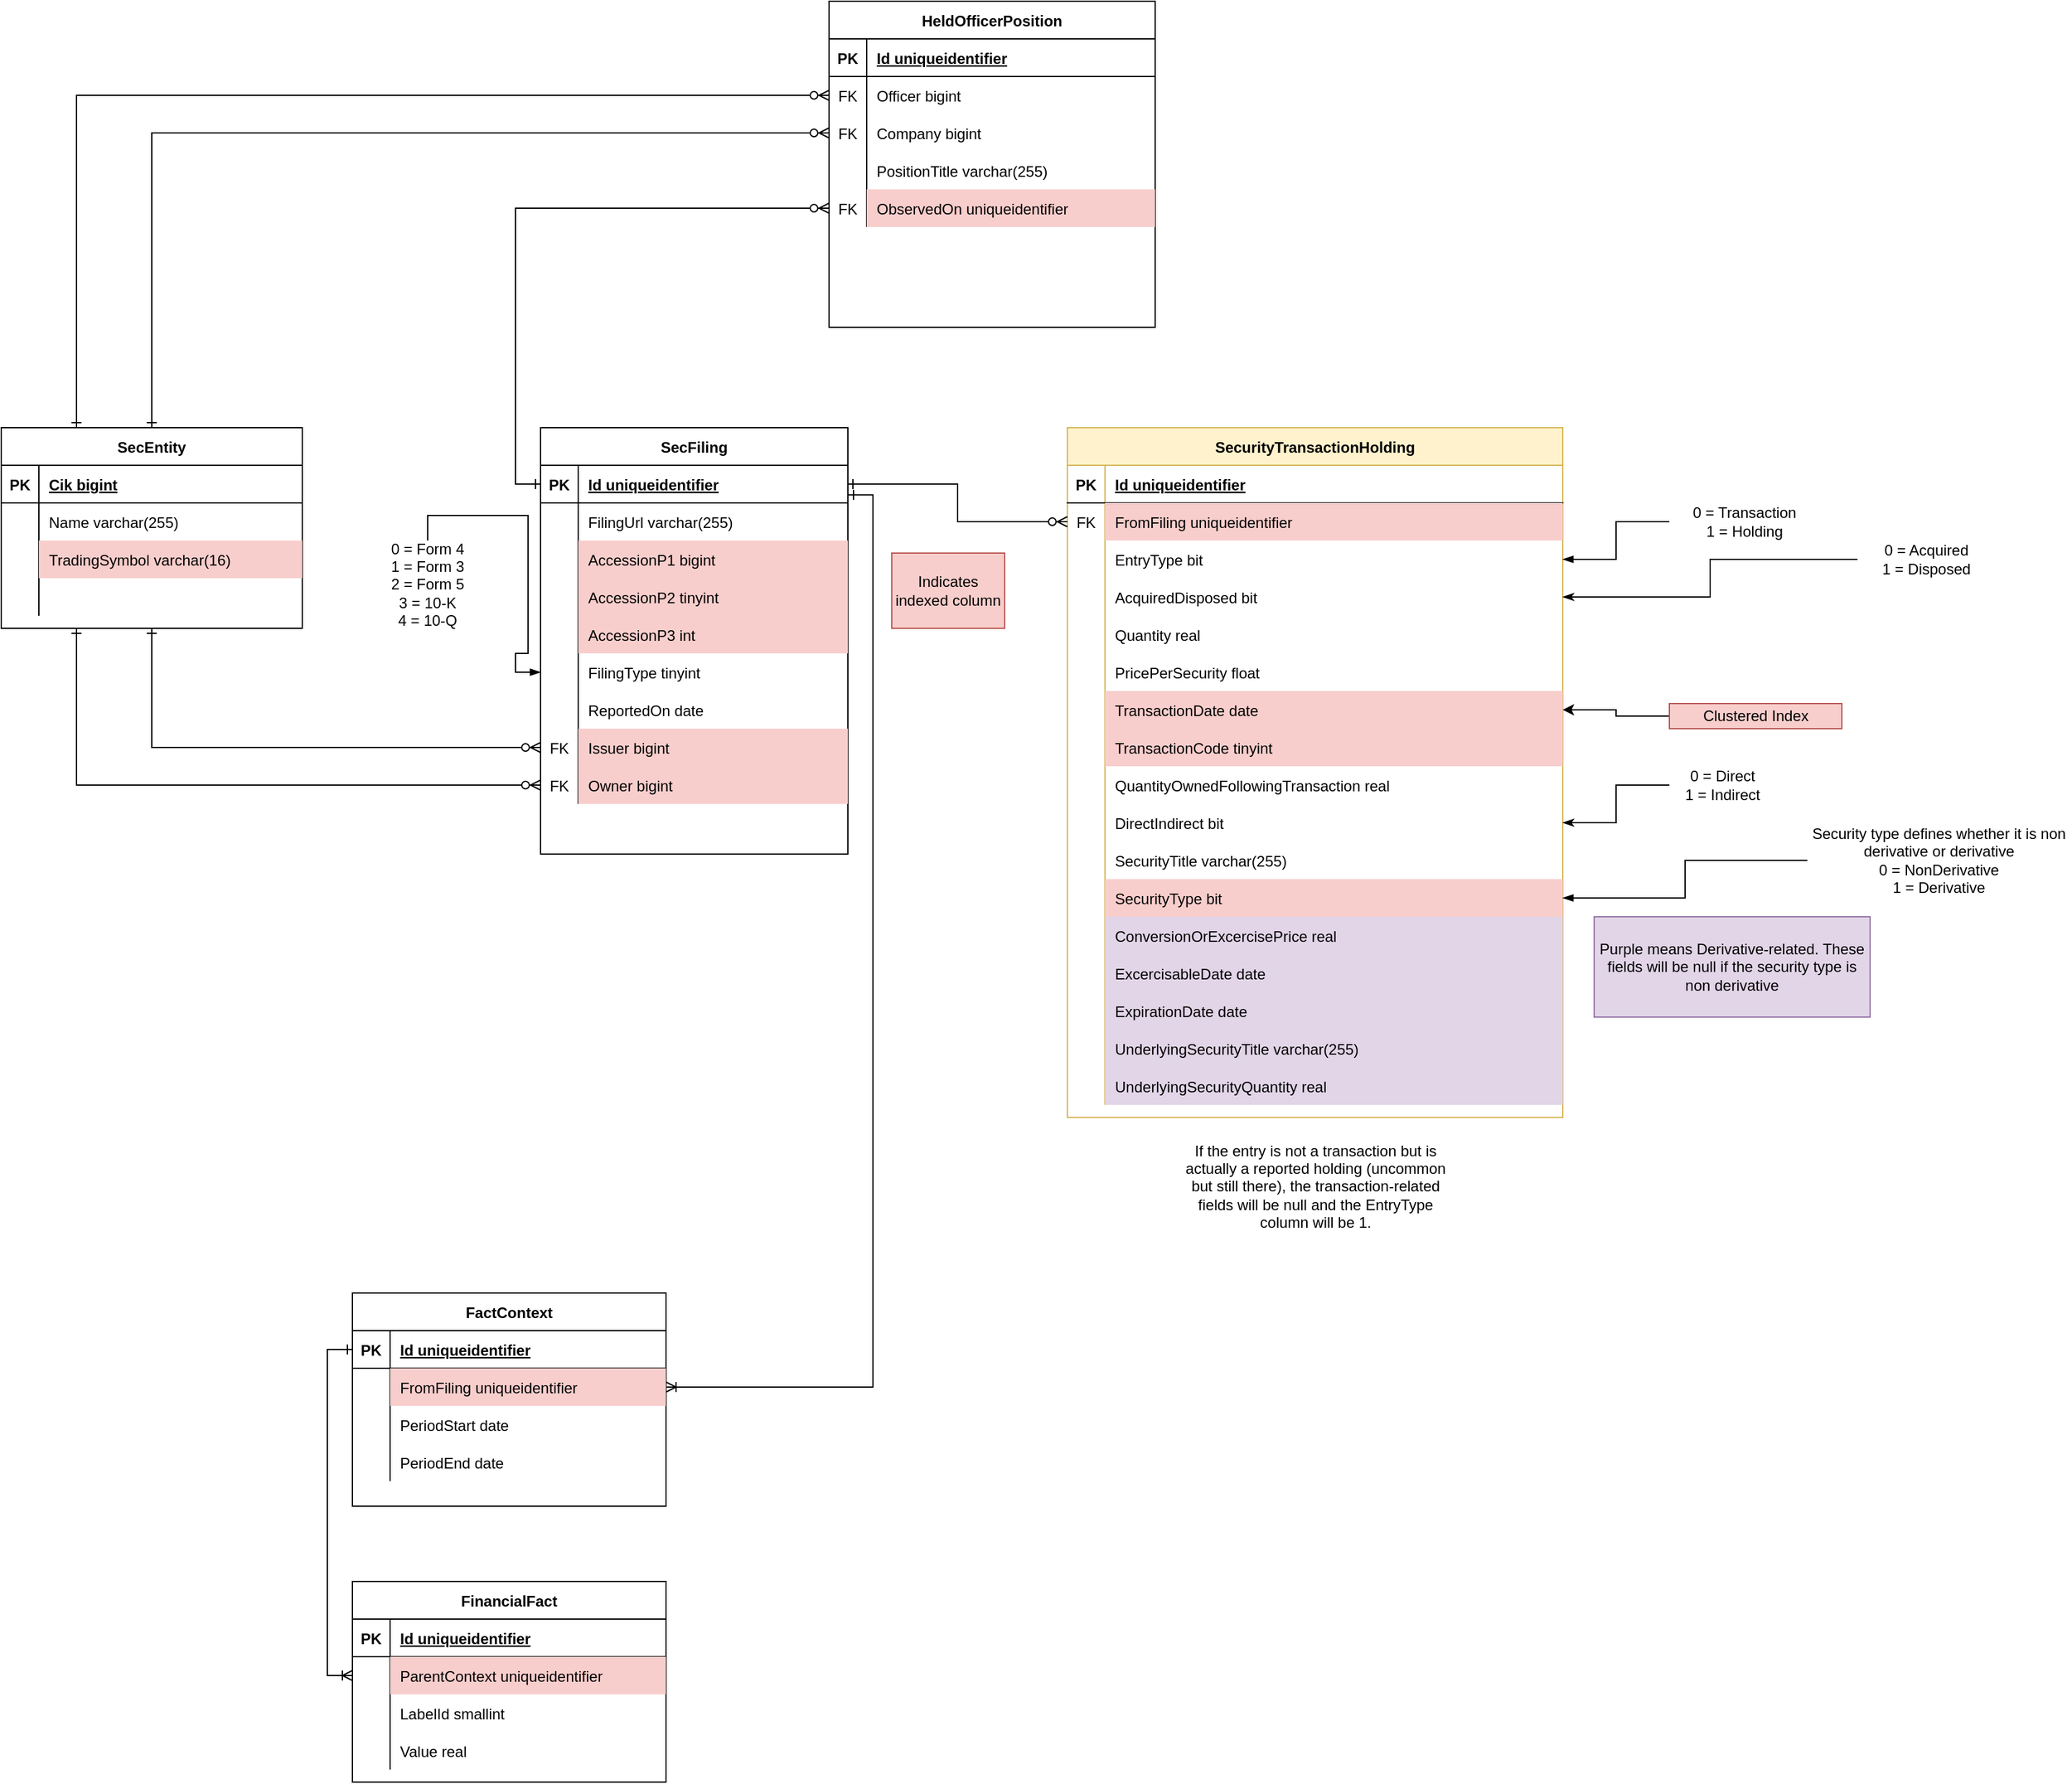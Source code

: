 <mxfile version="14.8.0" type="device" pages="3"><diagram name="Filing-Derived" id="_Fd6aT-vg9-NK2HJpmYr"><mxGraphModel dx="1952" dy="1714" grid="1" gridSize="10" guides="1" tooltips="1" connect="1" arrows="1" fold="1" page="1" pageScale="1" pageWidth="850" pageHeight="1100" math="0" shadow="0"><root><mxCell id="6dEhBjtmNaypgUeH4aVX-0"/><mxCell id="6dEhBjtmNaypgUeH4aVX-1" parent="6dEhBjtmNaypgUeH4aVX-0"/><mxCell id="6dEhBjtmNaypgUeH4aVX-2" value="SecEntity" style="shape=table;startSize=30;container=1;collapsible=1;childLayout=tableLayout;fixedRows=1;rowLines=0;fontStyle=1;align=center;resizeLast=1;" parent="6dEhBjtmNaypgUeH4aVX-1" vertex="1"><mxGeometry x="-210" y="40" width="240" height="160" as="geometry"/></mxCell><mxCell id="6dEhBjtmNaypgUeH4aVX-3" value="" style="shape=partialRectangle;collapsible=0;dropTarget=0;pointerEvents=0;fillColor=none;top=0;left=0;bottom=1;right=0;points=[[0,0.5],[1,0.5]];portConstraint=eastwest;" parent="6dEhBjtmNaypgUeH4aVX-2" vertex="1"><mxGeometry y="30" width="240" height="30" as="geometry"/></mxCell><mxCell id="6dEhBjtmNaypgUeH4aVX-4" value="PK" style="shape=partialRectangle;connectable=0;fillColor=none;top=0;left=0;bottom=0;right=0;fontStyle=1;overflow=hidden;" parent="6dEhBjtmNaypgUeH4aVX-3" vertex="1"><mxGeometry width="30" height="30" as="geometry"/></mxCell><mxCell id="6dEhBjtmNaypgUeH4aVX-5" value="Cik bigint" style="shape=partialRectangle;connectable=0;fillColor=none;top=0;left=0;bottom=0;right=0;align=left;spacingLeft=6;fontStyle=5;overflow=hidden;" parent="6dEhBjtmNaypgUeH4aVX-3" vertex="1"><mxGeometry x="30" width="210" height="30" as="geometry"/></mxCell><mxCell id="6dEhBjtmNaypgUeH4aVX-6" value="" style="shape=partialRectangle;collapsible=0;dropTarget=0;pointerEvents=0;fillColor=none;top=0;left=0;bottom=0;right=0;points=[[0,0.5],[1,0.5]];portConstraint=eastwest;" parent="6dEhBjtmNaypgUeH4aVX-2" vertex="1"><mxGeometry y="60" width="240" height="30" as="geometry"/></mxCell><mxCell id="6dEhBjtmNaypgUeH4aVX-7" value="" style="shape=partialRectangle;connectable=0;fillColor=none;top=0;left=0;bottom=0;right=0;editable=1;overflow=hidden;" parent="6dEhBjtmNaypgUeH4aVX-6" vertex="1"><mxGeometry width="30" height="30" as="geometry"/></mxCell><mxCell id="6dEhBjtmNaypgUeH4aVX-8" value="Name varchar(255)" style="shape=partialRectangle;connectable=0;fillColor=none;top=0;left=0;bottom=0;right=0;align=left;spacingLeft=6;overflow=hidden;" parent="6dEhBjtmNaypgUeH4aVX-6" vertex="1"><mxGeometry x="30" width="210" height="30" as="geometry"/></mxCell><mxCell id="6dEhBjtmNaypgUeH4aVX-9" value="" style="shape=partialRectangle;collapsible=0;dropTarget=0;pointerEvents=0;fillColor=none;top=0;left=0;bottom=0;right=0;points=[[0,0.5],[1,0.5]];portConstraint=eastwest;" parent="6dEhBjtmNaypgUeH4aVX-2" vertex="1"><mxGeometry y="90" width="240" height="30" as="geometry"/></mxCell><mxCell id="6dEhBjtmNaypgUeH4aVX-10" value="" style="shape=partialRectangle;connectable=0;fillColor=none;top=0;left=0;bottom=0;right=0;editable=1;overflow=hidden;" parent="6dEhBjtmNaypgUeH4aVX-9" vertex="1"><mxGeometry width="30" height="30" as="geometry"/></mxCell><mxCell id="6dEhBjtmNaypgUeH4aVX-11" value="TradingSymbol varchar(16)" style="shape=partialRectangle;connectable=0;fillColor=#f8cecc;top=0;left=0;bottom=0;right=0;align=left;spacingLeft=6;overflow=hidden;strokeColor=#b85450;" parent="6dEhBjtmNaypgUeH4aVX-9" vertex="1"><mxGeometry x="30" width="210" height="30" as="geometry"/></mxCell><mxCell id="6dEhBjtmNaypgUeH4aVX-12" value="" style="shape=partialRectangle;collapsible=0;dropTarget=0;pointerEvents=0;fillColor=none;top=0;left=0;bottom=0;right=0;points=[[0,0.5],[1,0.5]];portConstraint=eastwest;" parent="6dEhBjtmNaypgUeH4aVX-2" vertex="1"><mxGeometry y="120" width="240" height="30" as="geometry"/></mxCell><mxCell id="6dEhBjtmNaypgUeH4aVX-13" value="" style="shape=partialRectangle;connectable=0;fillColor=none;top=0;left=0;bottom=0;right=0;editable=1;overflow=hidden;" parent="6dEhBjtmNaypgUeH4aVX-12" vertex="1"><mxGeometry width="30" height="30" as="geometry"/></mxCell><mxCell id="6dEhBjtmNaypgUeH4aVX-14" value="" style="shape=partialRectangle;connectable=0;fillColor=none;top=0;left=0;bottom=0;right=0;align=left;spacingLeft=6;overflow=hidden;" parent="6dEhBjtmNaypgUeH4aVX-12" vertex="1"><mxGeometry x="30" width="210" height="30" as="geometry"/></mxCell><mxCell id="6dEhBjtmNaypgUeH4aVX-59" value="SecurityTransactionHolding" style="shape=table;startSize=30;container=1;collapsible=1;childLayout=tableLayout;fixedRows=1;rowLines=0;fontStyle=1;align=center;resizeLast=1;fillColor=#fff2cc;strokeColor=#d6b656;" parent="6dEhBjtmNaypgUeH4aVX-1" vertex="1"><mxGeometry x="640" y="40" width="395" height="550" as="geometry"/></mxCell><mxCell id="6dEhBjtmNaypgUeH4aVX-60" value="" style="shape=partialRectangle;collapsible=0;dropTarget=0;pointerEvents=0;fillColor=none;top=0;left=0;bottom=1;right=0;points=[[0,0.5],[1,0.5]];portConstraint=eastwest;" parent="6dEhBjtmNaypgUeH4aVX-59" vertex="1"><mxGeometry y="30" width="395" height="30" as="geometry"/></mxCell><mxCell id="6dEhBjtmNaypgUeH4aVX-61" value="PK" style="shape=partialRectangle;connectable=0;fillColor=none;top=0;left=0;bottom=0;right=0;fontStyle=1;overflow=hidden;" parent="6dEhBjtmNaypgUeH4aVX-60" vertex="1"><mxGeometry width="30" height="30" as="geometry"/></mxCell><mxCell id="6dEhBjtmNaypgUeH4aVX-62" value="Id uniqueidentifier" style="shape=partialRectangle;connectable=0;fillColor=none;top=0;left=0;bottom=0;right=0;align=left;spacingLeft=6;fontStyle=5;overflow=hidden;" parent="6dEhBjtmNaypgUeH4aVX-60" vertex="1"><mxGeometry x="30" width="365" height="30" as="geometry"/></mxCell><mxCell id="6dEhBjtmNaypgUeH4aVX-217" style="shape=partialRectangle;collapsible=0;dropTarget=0;pointerEvents=0;fillColor=none;top=0;left=0;bottom=0;right=0;points=[[0,0.5],[1,0.5]];portConstraint=eastwest;" parent="6dEhBjtmNaypgUeH4aVX-59" vertex="1"><mxGeometry y="60" width="395" height="30" as="geometry"/></mxCell><mxCell id="6dEhBjtmNaypgUeH4aVX-218" value="FK" style="shape=partialRectangle;connectable=0;fillColor=none;top=0;left=0;bottom=0;right=0;editable=1;overflow=hidden;" parent="6dEhBjtmNaypgUeH4aVX-217" vertex="1"><mxGeometry width="30" height="30" as="geometry"/></mxCell><mxCell id="6dEhBjtmNaypgUeH4aVX-219" value="FromFiling uniqueidentifier" style="shape=partialRectangle;connectable=0;fillColor=#f8cecc;top=0;left=0;bottom=0;right=0;align=left;spacingLeft=6;overflow=hidden;strokeColor=#b85450;" parent="6dEhBjtmNaypgUeH4aVX-217" vertex="1"><mxGeometry x="30" width="365" height="30" as="geometry"/></mxCell><mxCell id="6dEhBjtmNaypgUeH4aVX-155" style="shape=partialRectangle;collapsible=0;dropTarget=0;pointerEvents=0;fillColor=none;top=0;left=0;bottom=0;right=0;points=[[0,0.5],[1,0.5]];portConstraint=eastwest;" parent="6dEhBjtmNaypgUeH4aVX-59" vertex="1"><mxGeometry y="90" width="395" height="30" as="geometry"/></mxCell><mxCell id="6dEhBjtmNaypgUeH4aVX-156" style="shape=partialRectangle;connectable=0;fillColor=none;top=0;left=0;bottom=0;right=0;editable=1;overflow=hidden;" parent="6dEhBjtmNaypgUeH4aVX-155" vertex="1"><mxGeometry width="30" height="30" as="geometry"/></mxCell><mxCell id="6dEhBjtmNaypgUeH4aVX-157" value="EntryType bit" style="shape=partialRectangle;connectable=0;fillColor=none;top=0;left=0;bottom=0;right=0;align=left;spacingLeft=6;overflow=hidden;" parent="6dEhBjtmNaypgUeH4aVX-155" vertex="1"><mxGeometry x="30" width="365" height="30" as="geometry"/></mxCell><mxCell id="6dEhBjtmNaypgUeH4aVX-72" style="shape=partialRectangle;collapsible=0;dropTarget=0;pointerEvents=0;fillColor=none;top=0;left=0;bottom=0;right=0;points=[[0,0.5],[1,0.5]];portConstraint=eastwest;" parent="6dEhBjtmNaypgUeH4aVX-59" vertex="1"><mxGeometry y="120" width="395" height="30" as="geometry"/></mxCell><mxCell id="6dEhBjtmNaypgUeH4aVX-73" style="shape=partialRectangle;connectable=0;fillColor=none;top=0;left=0;bottom=0;right=0;editable=1;overflow=hidden;" parent="6dEhBjtmNaypgUeH4aVX-72" vertex="1"><mxGeometry width="30" height="30" as="geometry"/></mxCell><mxCell id="6dEhBjtmNaypgUeH4aVX-74" value="AcquiredDisposed bit" style="shape=partialRectangle;connectable=0;fillColor=none;top=0;left=0;bottom=0;right=0;align=left;spacingLeft=6;overflow=hidden;" parent="6dEhBjtmNaypgUeH4aVX-72" vertex="1"><mxGeometry x="30" width="365" height="30" as="geometry"/></mxCell><mxCell id="6dEhBjtmNaypgUeH4aVX-75" value="" style="shape=partialRectangle;collapsible=0;dropTarget=0;pointerEvents=0;fillColor=none;top=0;left=0;bottom=0;right=0;points=[[0,0.5],[1,0.5]];portConstraint=eastwest;" parent="6dEhBjtmNaypgUeH4aVX-59" vertex="1"><mxGeometry y="150" width="395" height="30" as="geometry"/></mxCell><mxCell id="6dEhBjtmNaypgUeH4aVX-76" value="" style="shape=partialRectangle;connectable=0;fillColor=none;top=0;left=0;bottom=0;right=0;editable=1;overflow=hidden;" parent="6dEhBjtmNaypgUeH4aVX-75" vertex="1"><mxGeometry width="30" height="30" as="geometry"/></mxCell><mxCell id="6dEhBjtmNaypgUeH4aVX-77" value="Quantity real" style="shape=partialRectangle;connectable=0;fillColor=none;top=0;left=0;bottom=0;right=0;align=left;spacingLeft=6;overflow=hidden;" parent="6dEhBjtmNaypgUeH4aVX-75" vertex="1"><mxGeometry x="30" width="365" height="30" as="geometry"/></mxCell><mxCell id="6dEhBjtmNaypgUeH4aVX-111" style="shape=partialRectangle;collapsible=0;dropTarget=0;pointerEvents=0;fillColor=none;top=0;left=0;bottom=0;right=0;points=[[0,0.5],[1,0.5]];portConstraint=eastwest;" parent="6dEhBjtmNaypgUeH4aVX-59" vertex="1"><mxGeometry y="180" width="395" height="30" as="geometry"/></mxCell><mxCell id="6dEhBjtmNaypgUeH4aVX-112" style="shape=partialRectangle;connectable=0;fillColor=none;top=0;left=0;bottom=0;right=0;editable=1;overflow=hidden;" parent="6dEhBjtmNaypgUeH4aVX-111" vertex="1"><mxGeometry width="30" height="30" as="geometry"/></mxCell><mxCell id="6dEhBjtmNaypgUeH4aVX-113" value="PricePerSecurity float" style="shape=partialRectangle;connectable=0;fillColor=none;top=0;left=0;bottom=0;right=0;align=left;spacingLeft=6;overflow=hidden;" parent="6dEhBjtmNaypgUeH4aVX-111" vertex="1"><mxGeometry x="30" width="365" height="30" as="geometry"/></mxCell><mxCell id="6dEhBjtmNaypgUeH4aVX-78" style="shape=partialRectangle;collapsible=0;dropTarget=0;pointerEvents=0;fillColor=none;top=0;left=0;bottom=0;right=0;points=[[0,0.5],[1,0.5]];portConstraint=eastwest;" parent="6dEhBjtmNaypgUeH4aVX-59" vertex="1"><mxGeometry y="210" width="395" height="30" as="geometry"/></mxCell><mxCell id="6dEhBjtmNaypgUeH4aVX-79" style="shape=partialRectangle;connectable=0;fillColor=none;top=0;left=0;bottom=0;right=0;editable=1;overflow=hidden;" parent="6dEhBjtmNaypgUeH4aVX-78" vertex="1"><mxGeometry width="30" height="30" as="geometry"/></mxCell><mxCell id="6dEhBjtmNaypgUeH4aVX-80" value="TransactionDate date" style="shape=partialRectangle;connectable=0;fillColor=#f8cecc;top=0;left=0;bottom=0;right=0;align=left;spacingLeft=6;overflow=hidden;strokeColor=#b85450;" parent="6dEhBjtmNaypgUeH4aVX-78" vertex="1"><mxGeometry x="30" width="365" height="30" as="geometry"/></mxCell><mxCell id="6dEhBjtmNaypgUeH4aVX-81" style="shape=partialRectangle;collapsible=0;dropTarget=0;pointerEvents=0;fillColor=none;top=0;left=0;bottom=0;right=0;points=[[0,0.5],[1,0.5]];portConstraint=eastwest;" parent="6dEhBjtmNaypgUeH4aVX-59" vertex="1"><mxGeometry y="240" width="395" height="30" as="geometry"/></mxCell><mxCell id="6dEhBjtmNaypgUeH4aVX-82" style="shape=partialRectangle;connectable=0;fillColor=none;top=0;left=0;bottom=0;right=0;editable=1;overflow=hidden;" parent="6dEhBjtmNaypgUeH4aVX-81" vertex="1"><mxGeometry width="30" height="30" as="geometry"/></mxCell><mxCell id="6dEhBjtmNaypgUeH4aVX-83" value="TransactionCode tinyint" style="shape=partialRectangle;connectable=0;fillColor=#f8cecc;top=0;left=0;bottom=0;right=0;align=left;spacingLeft=6;overflow=hidden;strokeColor=#b85450;" parent="6dEhBjtmNaypgUeH4aVX-81" vertex="1"><mxGeometry x="30" width="365" height="30" as="geometry"/></mxCell><mxCell id="6dEhBjtmNaypgUeH4aVX-84" style="shape=partialRectangle;collapsible=0;dropTarget=0;pointerEvents=0;fillColor=none;top=0;left=0;bottom=0;right=0;points=[[0,0.5],[1,0.5]];portConstraint=eastwest;" parent="6dEhBjtmNaypgUeH4aVX-59" vertex="1"><mxGeometry y="270" width="395" height="30" as="geometry"/></mxCell><mxCell id="6dEhBjtmNaypgUeH4aVX-85" style="shape=partialRectangle;connectable=0;fillColor=none;top=0;left=0;bottom=0;right=0;editable=1;overflow=hidden;" parent="6dEhBjtmNaypgUeH4aVX-84" vertex="1"><mxGeometry width="30" height="30" as="geometry"/></mxCell><mxCell id="6dEhBjtmNaypgUeH4aVX-86" value="QuantityOwnedFollowingTransaction real" style="shape=partialRectangle;connectable=0;fillColor=none;top=0;left=0;bottom=0;right=0;align=left;spacingLeft=6;overflow=hidden;" parent="6dEhBjtmNaypgUeH4aVX-84" vertex="1"><mxGeometry x="30" width="365" height="30" as="geometry"/></mxCell><mxCell id="6dEhBjtmNaypgUeH4aVX-87" style="shape=partialRectangle;collapsible=0;dropTarget=0;pointerEvents=0;fillColor=none;top=0;left=0;bottom=0;right=0;points=[[0,0.5],[1,0.5]];portConstraint=eastwest;" parent="6dEhBjtmNaypgUeH4aVX-59" vertex="1"><mxGeometry y="300" width="395" height="30" as="geometry"/></mxCell><mxCell id="6dEhBjtmNaypgUeH4aVX-88" style="shape=partialRectangle;connectable=0;fillColor=none;top=0;left=0;bottom=0;right=0;editable=1;overflow=hidden;" parent="6dEhBjtmNaypgUeH4aVX-87" vertex="1"><mxGeometry width="30" height="30" as="geometry"/></mxCell><mxCell id="6dEhBjtmNaypgUeH4aVX-89" value="DirectIndirect bit" style="shape=partialRectangle;connectable=0;fillColor=none;top=0;left=0;bottom=0;right=0;align=left;spacingLeft=6;overflow=hidden;" parent="6dEhBjtmNaypgUeH4aVX-87" vertex="1"><mxGeometry x="30" width="365" height="30" as="geometry"/></mxCell><mxCell id="6dEhBjtmNaypgUeH4aVX-121" style="shape=partialRectangle;collapsible=0;dropTarget=0;pointerEvents=0;fillColor=none;top=0;left=0;bottom=0;right=0;points=[[0,0.5],[1,0.5]];portConstraint=eastwest;" parent="6dEhBjtmNaypgUeH4aVX-59" vertex="1"><mxGeometry y="330" width="395" height="30" as="geometry"/></mxCell><mxCell id="6dEhBjtmNaypgUeH4aVX-122" style="shape=partialRectangle;connectable=0;fillColor=none;top=0;left=0;bottom=0;right=0;editable=1;overflow=hidden;" parent="6dEhBjtmNaypgUeH4aVX-121" vertex="1"><mxGeometry width="30" height="30" as="geometry"/></mxCell><mxCell id="6dEhBjtmNaypgUeH4aVX-123" value="SecurityTitle varchar(255)" style="shape=partialRectangle;connectable=0;fillColor=none;top=0;left=0;bottom=0;right=0;align=left;spacingLeft=6;overflow=hidden;" parent="6dEhBjtmNaypgUeH4aVX-121" vertex="1"><mxGeometry x="30" width="365" height="30" as="geometry"/></mxCell><mxCell id="6dEhBjtmNaypgUeH4aVX-124" style="shape=partialRectangle;collapsible=0;dropTarget=0;pointerEvents=0;fillColor=none;top=0;left=0;bottom=0;right=0;points=[[0,0.5],[1,0.5]];portConstraint=eastwest;" parent="6dEhBjtmNaypgUeH4aVX-59" vertex="1"><mxGeometry y="360" width="395" height="30" as="geometry"/></mxCell><mxCell id="6dEhBjtmNaypgUeH4aVX-125" style="shape=partialRectangle;connectable=0;fillColor=none;top=0;left=0;bottom=0;right=0;editable=1;overflow=hidden;" parent="6dEhBjtmNaypgUeH4aVX-124" vertex="1"><mxGeometry width="30" height="30" as="geometry"/></mxCell><mxCell id="6dEhBjtmNaypgUeH4aVX-126" value="SecurityType bit" style="shape=partialRectangle;connectable=0;fillColor=#f8cecc;top=0;left=0;bottom=0;right=0;align=left;spacingLeft=6;overflow=hidden;strokeColor=#b85450;" parent="6dEhBjtmNaypgUeH4aVX-124" vertex="1"><mxGeometry x="30" width="365" height="30" as="geometry"/></mxCell><mxCell id="6dEhBjtmNaypgUeH4aVX-128" style="shape=partialRectangle;collapsible=0;dropTarget=0;pointerEvents=0;fillColor=none;top=0;left=0;bottom=0;right=0;points=[[0,0.5],[1,0.5]];portConstraint=eastwest;" parent="6dEhBjtmNaypgUeH4aVX-59" vertex="1"><mxGeometry y="390" width="395" height="30" as="geometry"/></mxCell><mxCell id="6dEhBjtmNaypgUeH4aVX-129" style="shape=partialRectangle;connectable=0;fillColor=none;top=0;left=0;bottom=0;right=0;editable=1;overflow=hidden;" parent="6dEhBjtmNaypgUeH4aVX-128" vertex="1"><mxGeometry width="30" height="30" as="geometry"/></mxCell><mxCell id="6dEhBjtmNaypgUeH4aVX-130" value="ConversionOrExcercisePrice real" style="shape=partialRectangle;connectable=0;fillColor=#e1d5e7;top=0;left=0;bottom=0;right=0;align=left;spacingLeft=6;overflow=hidden;strokeColor=#9673a6;" parent="6dEhBjtmNaypgUeH4aVX-128" vertex="1"><mxGeometry x="30" width="365" height="30" as="geometry"/></mxCell><mxCell id="6dEhBjtmNaypgUeH4aVX-131" style="shape=partialRectangle;collapsible=0;dropTarget=0;pointerEvents=0;fillColor=none;top=0;left=0;bottom=0;right=0;points=[[0,0.5],[1,0.5]];portConstraint=eastwest;" parent="6dEhBjtmNaypgUeH4aVX-59" vertex="1"><mxGeometry y="420" width="395" height="30" as="geometry"/></mxCell><mxCell id="6dEhBjtmNaypgUeH4aVX-132" style="shape=partialRectangle;connectable=0;fillColor=none;top=0;left=0;bottom=0;right=0;editable=1;overflow=hidden;" parent="6dEhBjtmNaypgUeH4aVX-131" vertex="1"><mxGeometry width="30" height="30" as="geometry"/></mxCell><mxCell id="6dEhBjtmNaypgUeH4aVX-133" value="ExcercisableDate date" style="shape=partialRectangle;connectable=0;fillColor=#e1d5e7;top=0;left=0;bottom=0;right=0;align=left;spacingLeft=6;overflow=hidden;strokeColor=#9673a6;" parent="6dEhBjtmNaypgUeH4aVX-131" vertex="1"><mxGeometry x="30" width="365" height="30" as="geometry"/></mxCell><mxCell id="6dEhBjtmNaypgUeH4aVX-134" style="shape=partialRectangle;collapsible=0;dropTarget=0;pointerEvents=0;fillColor=none;top=0;left=0;bottom=0;right=0;points=[[0,0.5],[1,0.5]];portConstraint=eastwest;" parent="6dEhBjtmNaypgUeH4aVX-59" vertex="1"><mxGeometry y="450" width="395" height="30" as="geometry"/></mxCell><mxCell id="6dEhBjtmNaypgUeH4aVX-135" style="shape=partialRectangle;connectable=0;fillColor=none;top=0;left=0;bottom=0;right=0;editable=1;overflow=hidden;" parent="6dEhBjtmNaypgUeH4aVX-134" vertex="1"><mxGeometry width="30" height="30" as="geometry"/></mxCell><mxCell id="6dEhBjtmNaypgUeH4aVX-136" value="ExpirationDate date" style="shape=partialRectangle;connectable=0;fillColor=#e1d5e7;top=0;left=0;bottom=0;right=0;align=left;spacingLeft=6;overflow=hidden;strokeColor=#9673a6;" parent="6dEhBjtmNaypgUeH4aVX-134" vertex="1"><mxGeometry x="30" width="365" height="30" as="geometry"/></mxCell><mxCell id="6dEhBjtmNaypgUeH4aVX-137" style="shape=partialRectangle;collapsible=0;dropTarget=0;pointerEvents=0;fillColor=none;top=0;left=0;bottom=0;right=0;points=[[0,0.5],[1,0.5]];portConstraint=eastwest;" parent="6dEhBjtmNaypgUeH4aVX-59" vertex="1"><mxGeometry y="480" width="395" height="30" as="geometry"/></mxCell><mxCell id="6dEhBjtmNaypgUeH4aVX-138" style="shape=partialRectangle;connectable=0;fillColor=none;top=0;left=0;bottom=0;right=0;editable=1;overflow=hidden;" parent="6dEhBjtmNaypgUeH4aVX-137" vertex="1"><mxGeometry width="30" height="30" as="geometry"/></mxCell><mxCell id="6dEhBjtmNaypgUeH4aVX-139" value="UnderlyingSecurityTitle varchar(255)" style="shape=partialRectangle;connectable=0;fillColor=#e1d5e7;top=0;left=0;bottom=0;right=0;align=left;spacingLeft=6;overflow=hidden;strokeColor=#9673a6;" parent="6dEhBjtmNaypgUeH4aVX-137" vertex="1"><mxGeometry x="30" width="365" height="30" as="geometry"/></mxCell><mxCell id="6dEhBjtmNaypgUeH4aVX-140" style="shape=partialRectangle;collapsible=0;dropTarget=0;pointerEvents=0;fillColor=none;top=0;left=0;bottom=0;right=0;points=[[0,0.5],[1,0.5]];portConstraint=eastwest;" parent="6dEhBjtmNaypgUeH4aVX-59" vertex="1"><mxGeometry y="510" width="395" height="30" as="geometry"/></mxCell><mxCell id="6dEhBjtmNaypgUeH4aVX-141" style="shape=partialRectangle;connectable=0;fillColor=none;top=0;left=0;bottom=0;right=0;editable=1;overflow=hidden;" parent="6dEhBjtmNaypgUeH4aVX-140" vertex="1"><mxGeometry width="30" height="30" as="geometry"/></mxCell><mxCell id="6dEhBjtmNaypgUeH4aVX-142" value="UnderlyingSecurityQuantity real" style="shape=partialRectangle;connectable=0;fillColor=#e1d5e7;top=0;left=0;bottom=0;right=0;align=left;spacingLeft=6;overflow=hidden;strokeColor=#9673a6;" parent="6dEhBjtmNaypgUeH4aVX-140" vertex="1"><mxGeometry x="30" width="365" height="30" as="geometry"/></mxCell><mxCell id="6dEhBjtmNaypgUeH4aVX-127" style="edgeStyle=orthogonalEdgeStyle;rounded=0;orthogonalLoop=1;jettySize=auto;html=1;exitX=0;exitY=0.5;exitDx=0;exitDy=0;entryX=1;entryY=0.5;entryDx=0;entryDy=0;startArrow=none;startFill=0;endArrow=blockThin;endFill=1;" parent="6dEhBjtmNaypgUeH4aVX-1" source="6dEhBjtmNaypgUeH4aVX-97" target="6dEhBjtmNaypgUeH4aVX-124" edge="1"><mxGeometry relative="1" as="geometry"/></mxCell><mxCell id="6dEhBjtmNaypgUeH4aVX-97" value="Security type defines whether it is non derivative or derivative&lt;br&gt;0 = NonDerivative&lt;br&gt;1 = Derivative" style="text;html=1;strokeColor=none;fillColor=none;align=center;verticalAlign=middle;whiteSpace=wrap;rounded=0;" parent="6dEhBjtmNaypgUeH4aVX-1" vertex="1"><mxGeometry x="1230" y="345" width="210" height="80" as="geometry"/></mxCell><mxCell id="6dEhBjtmNaypgUeH4aVX-100" style="edgeStyle=orthogonalEdgeStyle;rounded=0;orthogonalLoop=1;jettySize=auto;html=1;exitX=0;exitY=0.5;exitDx=0;exitDy=0;entryX=1;entryY=0.5;entryDx=0;entryDy=0;startArrow=none;startFill=0;endArrow=classicThin;endFill=1;" parent="6dEhBjtmNaypgUeH4aVX-1" source="6dEhBjtmNaypgUeH4aVX-101" target="6dEhBjtmNaypgUeH4aVX-72" edge="1"><mxGeometry relative="1" as="geometry"/></mxCell><mxCell id="6dEhBjtmNaypgUeH4aVX-101" value="0 = Acquired&lt;br&gt;1 = Disposed" style="text;html=1;strokeColor=none;fillColor=none;align=center;verticalAlign=middle;whiteSpace=wrap;rounded=0;" parent="6dEhBjtmNaypgUeH4aVX-1" vertex="1"><mxGeometry x="1270" y="115" width="110" height="60" as="geometry"/></mxCell><mxCell id="6dEhBjtmNaypgUeH4aVX-102" style="edgeStyle=orthogonalEdgeStyle;rounded=0;orthogonalLoop=1;jettySize=auto;html=1;exitX=0;exitY=0.5;exitDx=0;exitDy=0;entryX=1;entryY=0.5;entryDx=0;entryDy=0;startArrow=none;startFill=0;endArrow=classicThin;endFill=1;" parent="6dEhBjtmNaypgUeH4aVX-1" source="6dEhBjtmNaypgUeH4aVX-103" target="6dEhBjtmNaypgUeH4aVX-87" edge="1"><mxGeometry relative="1" as="geometry"/></mxCell><mxCell id="6dEhBjtmNaypgUeH4aVX-103" value="0 = Direct&lt;br&gt;1 = Indirect" style="text;html=1;strokeColor=none;fillColor=none;align=center;verticalAlign=middle;whiteSpace=wrap;rounded=0;" parent="6dEhBjtmNaypgUeH4aVX-1" vertex="1"><mxGeometry x="1120" y="300" width="85" height="50" as="geometry"/></mxCell><mxCell id="6dEhBjtmNaypgUeH4aVX-104" value="If the entry is not a transaction but is actually a reported holding (uncommon but still there), the transaction-related fields will be null and the EntryType column will be 1." style="text;html=1;strokeColor=none;fillColor=none;align=center;verticalAlign=middle;whiteSpace=wrap;rounded=0;" parent="6dEhBjtmNaypgUeH4aVX-1" vertex="1"><mxGeometry x="727.5" y="600" width="220" height="90" as="geometry"/></mxCell><mxCell id="6dEhBjtmNaypgUeH4aVX-154" value="Purple means Derivative-related. These fields will be null if the security type is non derivative" style="text;html=1;strokeColor=#9673a6;fillColor=#e1d5e7;align=center;verticalAlign=middle;whiteSpace=wrap;rounded=0;" parent="6dEhBjtmNaypgUeH4aVX-1" vertex="1"><mxGeometry x="1060" y="430" width="220" height="80" as="geometry"/></mxCell><mxCell id="6dEhBjtmNaypgUeH4aVX-159" style="edgeStyle=orthogonalEdgeStyle;rounded=0;orthogonalLoop=1;jettySize=auto;html=1;exitX=0;exitY=0.5;exitDx=0;exitDy=0;entryX=1;entryY=0.5;entryDx=0;entryDy=0;startArrow=none;startFill=0;endArrow=blockThin;endFill=1;" parent="6dEhBjtmNaypgUeH4aVX-1" source="6dEhBjtmNaypgUeH4aVX-158" target="6dEhBjtmNaypgUeH4aVX-155" edge="1"><mxGeometry relative="1" as="geometry"/></mxCell><mxCell id="6dEhBjtmNaypgUeH4aVX-158" value="0 = Transaction&lt;br&gt;1 = Holding" style="text;html=1;strokeColor=none;fillColor=none;align=center;verticalAlign=middle;whiteSpace=wrap;rounded=0;" parent="6dEhBjtmNaypgUeH4aVX-1" vertex="1"><mxGeometry x="1120" y="85" width="120" height="60" as="geometry"/></mxCell><mxCell id="6dEhBjtmNaypgUeH4aVX-160" value="HeldOfficerPosition" style="shape=table;startSize=30;container=1;collapsible=1;childLayout=tableLayout;fixedRows=1;rowLines=0;fontStyle=1;align=center;resizeLast=1;" parent="6dEhBjtmNaypgUeH4aVX-1" vertex="1"><mxGeometry x="450" y="-300" width="260" height="260" as="geometry"/></mxCell><mxCell id="6dEhBjtmNaypgUeH4aVX-161" value="" style="shape=partialRectangle;collapsible=0;dropTarget=0;pointerEvents=0;fillColor=none;top=0;left=0;bottom=1;right=0;points=[[0,0.5],[1,0.5]];portConstraint=eastwest;" parent="6dEhBjtmNaypgUeH4aVX-160" vertex="1"><mxGeometry y="30" width="260" height="30" as="geometry"/></mxCell><mxCell id="6dEhBjtmNaypgUeH4aVX-162" value="PK" style="shape=partialRectangle;connectable=0;fillColor=none;top=0;left=0;bottom=0;right=0;fontStyle=1;overflow=hidden;" parent="6dEhBjtmNaypgUeH4aVX-161" vertex="1"><mxGeometry width="30" height="30" as="geometry"/></mxCell><mxCell id="6dEhBjtmNaypgUeH4aVX-163" value="Id uniqueidentifier" style="shape=partialRectangle;connectable=0;fillColor=none;top=0;left=0;bottom=0;right=0;align=left;spacingLeft=6;fontStyle=5;overflow=hidden;" parent="6dEhBjtmNaypgUeH4aVX-161" vertex="1"><mxGeometry x="30" width="230" height="30" as="geometry"/></mxCell><mxCell id="6dEhBjtmNaypgUeH4aVX-164" value="" style="shape=partialRectangle;collapsible=0;dropTarget=0;pointerEvents=0;fillColor=none;top=0;left=0;bottom=0;right=0;points=[[0,0.5],[1,0.5]];portConstraint=eastwest;" parent="6dEhBjtmNaypgUeH4aVX-160" vertex="1"><mxGeometry y="60" width="260" height="30" as="geometry"/></mxCell><mxCell id="6dEhBjtmNaypgUeH4aVX-165" value="FK" style="shape=partialRectangle;connectable=0;fillColor=none;top=0;left=0;bottom=0;right=0;editable=1;overflow=hidden;" parent="6dEhBjtmNaypgUeH4aVX-164" vertex="1"><mxGeometry width="30" height="30" as="geometry"/></mxCell><mxCell id="6dEhBjtmNaypgUeH4aVX-166" value="Officer bigint" style="shape=partialRectangle;connectable=0;fillColor=none;top=0;left=0;bottom=0;right=0;align=left;spacingLeft=6;overflow=hidden;" parent="6dEhBjtmNaypgUeH4aVX-164" vertex="1"><mxGeometry x="30" width="230" height="30" as="geometry"/></mxCell><mxCell id="6dEhBjtmNaypgUeH4aVX-167" value="" style="shape=partialRectangle;collapsible=0;dropTarget=0;pointerEvents=0;fillColor=none;top=0;left=0;bottom=0;right=0;points=[[0,0.5],[1,0.5]];portConstraint=eastwest;" parent="6dEhBjtmNaypgUeH4aVX-160" vertex="1"><mxGeometry y="90" width="260" height="30" as="geometry"/></mxCell><mxCell id="6dEhBjtmNaypgUeH4aVX-168" value="FK" style="shape=partialRectangle;connectable=0;fillColor=none;top=0;left=0;bottom=0;right=0;editable=1;overflow=hidden;" parent="6dEhBjtmNaypgUeH4aVX-167" vertex="1"><mxGeometry width="30" height="30" as="geometry"/></mxCell><mxCell id="6dEhBjtmNaypgUeH4aVX-169" value="Company bigint" style="shape=partialRectangle;connectable=0;fillColor=none;top=0;left=0;bottom=0;right=0;align=left;spacingLeft=6;overflow=hidden;" parent="6dEhBjtmNaypgUeH4aVX-167" vertex="1"><mxGeometry x="30" width="230" height="30" as="geometry"/></mxCell><mxCell id="6dEhBjtmNaypgUeH4aVX-170" value="" style="shape=partialRectangle;collapsible=0;dropTarget=0;pointerEvents=0;fillColor=none;top=0;left=0;bottom=0;right=0;points=[[0,0.5],[1,0.5]];portConstraint=eastwest;" parent="6dEhBjtmNaypgUeH4aVX-160" vertex="1"><mxGeometry y="120" width="260" height="30" as="geometry"/></mxCell><mxCell id="6dEhBjtmNaypgUeH4aVX-171" value="" style="shape=partialRectangle;connectable=0;fillColor=none;top=0;left=0;bottom=0;right=0;editable=1;overflow=hidden;" parent="6dEhBjtmNaypgUeH4aVX-170" vertex="1"><mxGeometry width="30" height="30" as="geometry"/></mxCell><mxCell id="6dEhBjtmNaypgUeH4aVX-172" value="PositionTitle varchar(255)" style="shape=partialRectangle;connectable=0;fillColor=none;top=0;left=0;bottom=0;right=0;align=left;spacingLeft=6;overflow=hidden;" parent="6dEhBjtmNaypgUeH4aVX-170" vertex="1"><mxGeometry x="30" width="230" height="30" as="geometry"/></mxCell><mxCell id="6dEhBjtmNaypgUeH4aVX-194" style="shape=partialRectangle;collapsible=0;dropTarget=0;pointerEvents=0;fillColor=none;top=0;left=0;bottom=0;right=0;points=[[0,0.5],[1,0.5]];portConstraint=eastwest;" parent="6dEhBjtmNaypgUeH4aVX-160" vertex="1"><mxGeometry y="150" width="260" height="30" as="geometry"/></mxCell><mxCell id="6dEhBjtmNaypgUeH4aVX-195" value="FK" style="shape=partialRectangle;connectable=0;fillColor=none;top=0;left=0;bottom=0;right=0;editable=1;overflow=hidden;" parent="6dEhBjtmNaypgUeH4aVX-194" vertex="1"><mxGeometry width="30" height="30" as="geometry"/></mxCell><mxCell id="6dEhBjtmNaypgUeH4aVX-196" value="ObservedOn uniqueidentifier" style="shape=partialRectangle;connectable=0;fillColor=#f8cecc;top=0;left=0;bottom=0;right=0;align=left;spacingLeft=6;overflow=hidden;strokeColor=#b85450;" parent="6dEhBjtmNaypgUeH4aVX-194" vertex="1"><mxGeometry x="30" width="230" height="30" as="geometry"/></mxCell><mxCell id="6dEhBjtmNaypgUeH4aVX-178" value="SecFiling" style="shape=table;startSize=30;container=1;collapsible=1;childLayout=tableLayout;fixedRows=1;rowLines=0;fontStyle=1;align=center;resizeLast=1;" parent="6dEhBjtmNaypgUeH4aVX-1" vertex="1"><mxGeometry x="220" y="40" width="245" height="340" as="geometry"/></mxCell><mxCell id="6dEhBjtmNaypgUeH4aVX-179" value="" style="shape=partialRectangle;collapsible=0;dropTarget=0;pointerEvents=0;fillColor=none;top=0;left=0;bottom=1;right=0;points=[[0,0.5],[1,0.5]];portConstraint=eastwest;" parent="6dEhBjtmNaypgUeH4aVX-178" vertex="1"><mxGeometry y="30" width="245" height="30" as="geometry"/></mxCell><mxCell id="6dEhBjtmNaypgUeH4aVX-180" value="PK" style="shape=partialRectangle;connectable=0;fillColor=none;top=0;left=0;bottom=0;right=0;fontStyle=1;overflow=hidden;" parent="6dEhBjtmNaypgUeH4aVX-179" vertex="1"><mxGeometry width="30" height="30" as="geometry"/></mxCell><mxCell id="6dEhBjtmNaypgUeH4aVX-181" value="Id uniqueidentifier" style="shape=partialRectangle;connectable=0;fillColor=none;top=0;left=0;bottom=0;right=0;align=left;spacingLeft=6;fontStyle=5;overflow=hidden;" parent="6dEhBjtmNaypgUeH4aVX-179" vertex="1"><mxGeometry x="30" width="215" height="30" as="geometry"/></mxCell><mxCell id="6dEhBjtmNaypgUeH4aVX-182" value="" style="shape=partialRectangle;collapsible=0;dropTarget=0;pointerEvents=0;fillColor=none;top=0;left=0;bottom=0;right=0;points=[[0,0.5],[1,0.5]];portConstraint=eastwest;" parent="6dEhBjtmNaypgUeH4aVX-178" vertex="1"><mxGeometry y="60" width="245" height="30" as="geometry"/></mxCell><mxCell id="6dEhBjtmNaypgUeH4aVX-183" value="" style="shape=partialRectangle;connectable=0;fillColor=none;top=0;left=0;bottom=0;right=0;editable=1;overflow=hidden;" parent="6dEhBjtmNaypgUeH4aVX-182" vertex="1"><mxGeometry width="30" height="30" as="geometry"/></mxCell><mxCell id="6dEhBjtmNaypgUeH4aVX-184" value="FilingUrl varchar(255)" style="shape=partialRectangle;connectable=0;fillColor=none;top=0;left=0;bottom=0;right=0;align=left;spacingLeft=6;overflow=hidden;" parent="6dEhBjtmNaypgUeH4aVX-182" vertex="1"><mxGeometry x="30" width="215" height="30" as="geometry"/></mxCell><mxCell id="6dEhBjtmNaypgUeH4aVX-185" value="" style="shape=partialRectangle;collapsible=0;dropTarget=0;pointerEvents=0;fillColor=none;top=0;left=0;bottom=0;right=0;points=[[0,0.5],[1,0.5]];portConstraint=eastwest;" parent="6dEhBjtmNaypgUeH4aVX-178" vertex="1"><mxGeometry y="90" width="245" height="30" as="geometry"/></mxCell><mxCell id="6dEhBjtmNaypgUeH4aVX-186" value="" style="shape=partialRectangle;connectable=0;fillColor=none;top=0;left=0;bottom=0;right=0;editable=1;overflow=hidden;" parent="6dEhBjtmNaypgUeH4aVX-185" vertex="1"><mxGeometry width="30" height="30" as="geometry"/></mxCell><mxCell id="6dEhBjtmNaypgUeH4aVX-187" value="AccessionP1 bigint" style="shape=partialRectangle;connectable=0;fillColor=#f8cecc;top=0;left=0;bottom=0;right=0;align=left;spacingLeft=6;overflow=hidden;strokeColor=#b85450;" parent="6dEhBjtmNaypgUeH4aVX-185" vertex="1"><mxGeometry x="30" width="215" height="30" as="geometry"/></mxCell><mxCell id="6dEhBjtmNaypgUeH4aVX-188" value="" style="shape=partialRectangle;collapsible=0;dropTarget=0;pointerEvents=0;fillColor=none;top=0;left=0;bottom=0;right=0;points=[[0,0.5],[1,0.5]];portConstraint=eastwest;" parent="6dEhBjtmNaypgUeH4aVX-178" vertex="1"><mxGeometry y="120" width="245" height="30" as="geometry"/></mxCell><mxCell id="6dEhBjtmNaypgUeH4aVX-189" value="" style="shape=partialRectangle;connectable=0;fillColor=none;top=0;left=0;bottom=0;right=0;editable=1;overflow=hidden;" parent="6dEhBjtmNaypgUeH4aVX-188" vertex="1"><mxGeometry width="30" height="30" as="geometry"/></mxCell><mxCell id="6dEhBjtmNaypgUeH4aVX-190" value="AccessionP2 tinyint" style="shape=partialRectangle;connectable=0;fillColor=#f8cecc;top=0;left=0;bottom=0;right=0;align=left;spacingLeft=6;overflow=hidden;strokeColor=#b85450;" parent="6dEhBjtmNaypgUeH4aVX-188" vertex="1"><mxGeometry x="30" width="215" height="30" as="geometry"/></mxCell><mxCell id="6dEhBjtmNaypgUeH4aVX-191" style="shape=partialRectangle;collapsible=0;dropTarget=0;pointerEvents=0;fillColor=none;top=0;left=0;bottom=0;right=0;points=[[0,0.5],[1,0.5]];portConstraint=eastwest;" parent="6dEhBjtmNaypgUeH4aVX-178" vertex="1"><mxGeometry y="150" width="245" height="30" as="geometry"/></mxCell><mxCell id="6dEhBjtmNaypgUeH4aVX-192" style="shape=partialRectangle;connectable=0;fillColor=none;top=0;left=0;bottom=0;right=0;editable=1;overflow=hidden;" parent="6dEhBjtmNaypgUeH4aVX-191" vertex="1"><mxGeometry width="30" height="30" as="geometry"/></mxCell><mxCell id="6dEhBjtmNaypgUeH4aVX-193" value="AccessionP3 int" style="shape=partialRectangle;connectable=0;fillColor=#f8cecc;top=0;left=0;bottom=0;right=0;align=left;spacingLeft=6;overflow=hidden;strokeColor=#b85450;" parent="6dEhBjtmNaypgUeH4aVX-191" vertex="1"><mxGeometry x="30" width="215" height="30" as="geometry"/></mxCell><mxCell id="6dEhBjtmNaypgUeH4aVX-197" style="shape=partialRectangle;collapsible=0;dropTarget=0;pointerEvents=0;fillColor=none;top=0;left=0;bottom=0;right=0;points=[[0,0.5],[1,0.5]];portConstraint=eastwest;" parent="6dEhBjtmNaypgUeH4aVX-178" vertex="1"><mxGeometry y="180" width="245" height="30" as="geometry"/></mxCell><mxCell id="6dEhBjtmNaypgUeH4aVX-198" style="shape=partialRectangle;connectable=0;fillColor=none;top=0;left=0;bottom=0;right=0;editable=1;overflow=hidden;" parent="6dEhBjtmNaypgUeH4aVX-197" vertex="1"><mxGeometry width="30" height="30" as="geometry"/></mxCell><mxCell id="6dEhBjtmNaypgUeH4aVX-199" value="FilingType tinyint" style="shape=partialRectangle;connectable=0;fillColor=none;top=0;left=0;bottom=0;right=0;align=left;spacingLeft=6;overflow=hidden;" parent="6dEhBjtmNaypgUeH4aVX-197" vertex="1"><mxGeometry x="30" width="215" height="30" as="geometry"/></mxCell><mxCell id="6dEhBjtmNaypgUeH4aVX-203" style="shape=partialRectangle;collapsible=0;dropTarget=0;pointerEvents=0;fillColor=none;top=0;left=0;bottom=0;right=0;points=[[0,0.5],[1,0.5]];portConstraint=eastwest;" parent="6dEhBjtmNaypgUeH4aVX-178" vertex="1"><mxGeometry y="210" width="245" height="30" as="geometry"/></mxCell><mxCell id="6dEhBjtmNaypgUeH4aVX-204" style="shape=partialRectangle;connectable=0;fillColor=none;top=0;left=0;bottom=0;right=0;editable=1;overflow=hidden;" parent="6dEhBjtmNaypgUeH4aVX-203" vertex="1"><mxGeometry width="30" height="30" as="geometry"/></mxCell><mxCell id="6dEhBjtmNaypgUeH4aVX-205" value="ReportedOn date" style="shape=partialRectangle;connectable=0;fillColor=none;top=0;left=0;bottom=0;right=0;align=left;spacingLeft=6;overflow=hidden;" parent="6dEhBjtmNaypgUeH4aVX-203" vertex="1"><mxGeometry x="30" width="215" height="30" as="geometry"/></mxCell><mxCell id="6dEhBjtmNaypgUeH4aVX-209" style="shape=partialRectangle;collapsible=0;dropTarget=0;pointerEvents=0;fillColor=none;top=0;left=0;bottom=0;right=0;points=[[0,0.5],[1,0.5]];portConstraint=eastwest;" parent="6dEhBjtmNaypgUeH4aVX-178" vertex="1"><mxGeometry y="240" width="245" height="30" as="geometry"/></mxCell><mxCell id="6dEhBjtmNaypgUeH4aVX-210" value="FK" style="shape=partialRectangle;connectable=0;fillColor=none;top=0;left=0;bottom=0;right=0;editable=1;overflow=hidden;" parent="6dEhBjtmNaypgUeH4aVX-209" vertex="1"><mxGeometry width="30" height="30" as="geometry"/></mxCell><mxCell id="6dEhBjtmNaypgUeH4aVX-211" value="Issuer bigint" style="shape=partialRectangle;connectable=0;fillColor=#f8cecc;top=0;left=0;bottom=0;right=0;align=left;spacingLeft=6;overflow=hidden;strokeColor=#b85450;" parent="6dEhBjtmNaypgUeH4aVX-209" vertex="1"><mxGeometry x="30" width="215" height="30" as="geometry"/></mxCell><mxCell id="6dEhBjtmNaypgUeH4aVX-213" style="shape=partialRectangle;collapsible=0;dropTarget=0;pointerEvents=0;fillColor=none;top=0;left=0;bottom=0;right=0;points=[[0,0.5],[1,0.5]];portConstraint=eastwest;" parent="6dEhBjtmNaypgUeH4aVX-178" vertex="1"><mxGeometry y="270" width="245" height="30" as="geometry"/></mxCell><mxCell id="6dEhBjtmNaypgUeH4aVX-214" value="FK" style="shape=partialRectangle;connectable=0;fillColor=none;top=0;left=0;bottom=0;right=0;editable=1;overflow=hidden;" parent="6dEhBjtmNaypgUeH4aVX-213" vertex="1"><mxGeometry width="30" height="30" as="geometry"/></mxCell><mxCell id="6dEhBjtmNaypgUeH4aVX-215" value="Owner bigint" style="shape=partialRectangle;connectable=0;fillColor=#f8cecc;top=0;left=0;bottom=0;right=0;align=left;spacingLeft=6;overflow=hidden;strokeColor=#b85450;" parent="6dEhBjtmNaypgUeH4aVX-213" vertex="1"><mxGeometry x="30" width="215" height="30" as="geometry"/></mxCell><mxCell id="6dEhBjtmNaypgUeH4aVX-201" style="edgeStyle=orthogonalEdgeStyle;rounded=0;orthogonalLoop=1;jettySize=auto;html=1;exitX=0.5;exitY=0;exitDx=0;exitDy=0;startArrow=none;startFill=0;endArrow=blockThin;endFill=1;entryX=0;entryY=0.5;entryDx=0;entryDy=0;" parent="6dEhBjtmNaypgUeH4aVX-1" source="6dEhBjtmNaypgUeH4aVX-200" target="6dEhBjtmNaypgUeH4aVX-197" edge="1"><mxGeometry relative="1" as="geometry"><mxPoint x="170" y="280" as="targetPoint"/></mxGeometry></mxCell><mxCell id="6dEhBjtmNaypgUeH4aVX-200" value="0 = Form 4&lt;br&gt;1 = Form 3&lt;br&gt;2 = Form 5&lt;br&gt;3 = 10-K&lt;br&gt;4 = 10-Q" style="text;html=1;strokeColor=none;fillColor=none;align=center;verticalAlign=middle;whiteSpace=wrap;rounded=0;" parent="6dEhBjtmNaypgUeH4aVX-1" vertex="1"><mxGeometry x="70" y="130" width="120" height="70" as="geometry"/></mxCell><mxCell id="6dEhBjtmNaypgUeH4aVX-202" style="edgeStyle=orthogonalEdgeStyle;rounded=0;orthogonalLoop=1;jettySize=auto;html=1;exitX=0;exitY=0.5;exitDx=0;exitDy=0;entryX=0;entryY=0.5;entryDx=0;entryDy=0;startArrow=ERzeroToMany;startFill=1;endArrow=ERone;endFill=0;" parent="6dEhBjtmNaypgUeH4aVX-1" source="6dEhBjtmNaypgUeH4aVX-194" target="6dEhBjtmNaypgUeH4aVX-179" edge="1"><mxGeometry relative="1" as="geometry"/></mxCell><mxCell id="6dEhBjtmNaypgUeH4aVX-212" style="edgeStyle=orthogonalEdgeStyle;rounded=0;orthogonalLoop=1;jettySize=auto;html=1;exitX=0;exitY=0.5;exitDx=0;exitDy=0;entryX=0.5;entryY=1;entryDx=0;entryDy=0;startArrow=ERzeroToMany;startFill=1;endArrow=ERone;endFill=0;" parent="6dEhBjtmNaypgUeH4aVX-1" source="6dEhBjtmNaypgUeH4aVX-209" target="6dEhBjtmNaypgUeH4aVX-2" edge="1"><mxGeometry relative="1" as="geometry"/></mxCell><mxCell id="6dEhBjtmNaypgUeH4aVX-216" style="edgeStyle=orthogonalEdgeStyle;rounded=0;orthogonalLoop=1;jettySize=auto;html=1;exitX=0;exitY=0.5;exitDx=0;exitDy=0;entryX=0.25;entryY=1;entryDx=0;entryDy=0;startArrow=ERzeroToMany;startFill=1;endArrow=ERone;endFill=0;" parent="6dEhBjtmNaypgUeH4aVX-1" source="6dEhBjtmNaypgUeH4aVX-213" target="6dEhBjtmNaypgUeH4aVX-2" edge="1"><mxGeometry relative="1" as="geometry"/></mxCell><mxCell id="6dEhBjtmNaypgUeH4aVX-220" style="edgeStyle=orthogonalEdgeStyle;rounded=0;orthogonalLoop=1;jettySize=auto;html=1;exitX=0;exitY=0.5;exitDx=0;exitDy=0;entryX=1;entryY=0.5;entryDx=0;entryDy=0;startArrow=ERzeroToMany;startFill=1;endArrow=ERone;endFill=0;" parent="6dEhBjtmNaypgUeH4aVX-1" source="6dEhBjtmNaypgUeH4aVX-217" target="6dEhBjtmNaypgUeH4aVX-179" edge="1"><mxGeometry relative="1" as="geometry"/></mxCell><mxCell id="6dEhBjtmNaypgUeH4aVX-221" style="edgeStyle=orthogonalEdgeStyle;rounded=0;orthogonalLoop=1;jettySize=auto;html=1;exitX=0;exitY=0.5;exitDx=0;exitDy=0;entryX=0.25;entryY=0;entryDx=0;entryDy=0;startArrow=ERzeroToMany;startFill=1;endArrow=ERone;endFill=0;" parent="6dEhBjtmNaypgUeH4aVX-1" source="6dEhBjtmNaypgUeH4aVX-164" target="6dEhBjtmNaypgUeH4aVX-2" edge="1"><mxGeometry relative="1" as="geometry"/></mxCell><mxCell id="6dEhBjtmNaypgUeH4aVX-222" style="edgeStyle=orthogonalEdgeStyle;rounded=0;orthogonalLoop=1;jettySize=auto;html=1;exitX=0;exitY=0.5;exitDx=0;exitDy=0;entryX=0.5;entryY=0;entryDx=0;entryDy=0;startArrow=ERzeroToMany;startFill=1;endArrow=ERone;endFill=0;" parent="6dEhBjtmNaypgUeH4aVX-1" source="6dEhBjtmNaypgUeH4aVX-167" target="6dEhBjtmNaypgUeH4aVX-2" edge="1"><mxGeometry relative="1" as="geometry"/></mxCell><mxCell id="IFj6DAoGwSuv0QNGOccP-0" value="FactContext" style="shape=table;startSize=30;container=1;collapsible=1;childLayout=tableLayout;fixedRows=1;rowLines=0;fontStyle=1;align=center;resizeLast=1;" parent="6dEhBjtmNaypgUeH4aVX-1" vertex="1"><mxGeometry x="70" y="730" width="250" height="170" as="geometry"/></mxCell><mxCell id="IFj6DAoGwSuv0QNGOccP-1" value="" style="shape=partialRectangle;collapsible=0;dropTarget=0;pointerEvents=0;fillColor=none;top=0;left=0;bottom=1;right=0;points=[[0,0.5],[1,0.5]];portConstraint=eastwest;" parent="IFj6DAoGwSuv0QNGOccP-0" vertex="1"><mxGeometry y="30" width="250" height="30" as="geometry"/></mxCell><mxCell id="IFj6DAoGwSuv0QNGOccP-2" value="PK" style="shape=partialRectangle;connectable=0;fillColor=none;top=0;left=0;bottom=0;right=0;fontStyle=1;overflow=hidden;" parent="IFj6DAoGwSuv0QNGOccP-1" vertex="1"><mxGeometry width="30" height="30" as="geometry"/></mxCell><mxCell id="IFj6DAoGwSuv0QNGOccP-3" value="Id uniqueidentifier" style="shape=partialRectangle;connectable=0;fillColor=none;top=0;left=0;bottom=0;right=0;align=left;spacingLeft=6;fontStyle=5;overflow=hidden;" parent="IFj6DAoGwSuv0QNGOccP-1" vertex="1"><mxGeometry x="30" width="220" height="30" as="geometry"/></mxCell><mxCell id="IFj6DAoGwSuv0QNGOccP-38" style="shape=partialRectangle;collapsible=0;dropTarget=0;pointerEvents=0;fillColor=none;top=0;left=0;bottom=0;right=0;points=[[0,0.5],[1,0.5]];portConstraint=eastwest;" parent="IFj6DAoGwSuv0QNGOccP-0" vertex="1"><mxGeometry y="60" width="250" height="30" as="geometry"/></mxCell><mxCell id="IFj6DAoGwSuv0QNGOccP-39" style="shape=partialRectangle;connectable=0;fillColor=none;top=0;left=0;bottom=0;right=0;editable=1;overflow=hidden;" parent="IFj6DAoGwSuv0QNGOccP-38" vertex="1"><mxGeometry width="30" height="30" as="geometry"/></mxCell><mxCell id="IFj6DAoGwSuv0QNGOccP-40" value="FromFiling uniqueidentifier" style="shape=partialRectangle;connectable=0;fillColor=#f8cecc;top=0;left=0;bottom=0;right=0;align=left;spacingLeft=6;overflow=hidden;strokeColor=#b85450;" parent="IFj6DAoGwSuv0QNGOccP-38" vertex="1"><mxGeometry x="30" width="220" height="30" as="geometry"/></mxCell><mxCell id="IFj6DAoGwSuv0QNGOccP-10" value="" style="shape=partialRectangle;collapsible=0;dropTarget=0;pointerEvents=0;fillColor=none;top=0;left=0;bottom=0;right=0;points=[[0,0.5],[1,0.5]];portConstraint=eastwest;" parent="IFj6DAoGwSuv0QNGOccP-0" vertex="1"><mxGeometry y="90" width="250" height="30" as="geometry"/></mxCell><mxCell id="IFj6DAoGwSuv0QNGOccP-11" value="" style="shape=partialRectangle;connectable=0;fillColor=none;top=0;left=0;bottom=0;right=0;editable=1;overflow=hidden;" parent="IFj6DAoGwSuv0QNGOccP-10" vertex="1"><mxGeometry width="30" height="30" as="geometry"/></mxCell><mxCell id="IFj6DAoGwSuv0QNGOccP-12" value="PeriodStart date" style="shape=partialRectangle;connectable=0;fillColor=none;top=0;left=0;bottom=0;right=0;align=left;spacingLeft=6;overflow=hidden;" parent="IFj6DAoGwSuv0QNGOccP-10" vertex="1"><mxGeometry x="30" width="220" height="30" as="geometry"/></mxCell><mxCell id="IFj6DAoGwSuv0QNGOccP-14" style="shape=partialRectangle;collapsible=0;dropTarget=0;pointerEvents=0;fillColor=none;top=0;left=0;bottom=0;right=0;points=[[0,0.5],[1,0.5]];portConstraint=eastwest;" parent="IFj6DAoGwSuv0QNGOccP-0" vertex="1"><mxGeometry y="120" width="250" height="30" as="geometry"/></mxCell><mxCell id="IFj6DAoGwSuv0QNGOccP-15" style="shape=partialRectangle;connectable=0;fillColor=none;top=0;left=0;bottom=0;right=0;editable=1;overflow=hidden;" parent="IFj6DAoGwSuv0QNGOccP-14" vertex="1"><mxGeometry width="30" height="30" as="geometry"/></mxCell><mxCell id="IFj6DAoGwSuv0QNGOccP-16" value="PeriodEnd date" style="shape=partialRectangle;connectable=0;fillColor=none;top=0;left=0;bottom=0;right=0;align=left;spacingLeft=6;overflow=hidden;" parent="IFj6DAoGwSuv0QNGOccP-14" vertex="1"><mxGeometry x="30" width="220" height="30" as="geometry"/></mxCell><mxCell id="IFj6DAoGwSuv0QNGOccP-21" value="FinancialFact" style="shape=table;startSize=30;container=1;collapsible=1;childLayout=tableLayout;fixedRows=1;rowLines=0;fontStyle=1;align=center;resizeLast=1;" parent="6dEhBjtmNaypgUeH4aVX-1" vertex="1"><mxGeometry x="70" y="960" width="250" height="160" as="geometry"/></mxCell><mxCell id="IFj6DAoGwSuv0QNGOccP-22" value="" style="shape=partialRectangle;collapsible=0;dropTarget=0;pointerEvents=0;fillColor=none;top=0;left=0;bottom=1;right=0;points=[[0,0.5],[1,0.5]];portConstraint=eastwest;" parent="IFj6DAoGwSuv0QNGOccP-21" vertex="1"><mxGeometry y="30" width="250" height="30" as="geometry"/></mxCell><mxCell id="IFj6DAoGwSuv0QNGOccP-23" value="PK" style="shape=partialRectangle;connectable=0;fillColor=none;top=0;left=0;bottom=0;right=0;fontStyle=1;overflow=hidden;" parent="IFj6DAoGwSuv0QNGOccP-22" vertex="1"><mxGeometry width="30" height="30" as="geometry"/></mxCell><mxCell id="IFj6DAoGwSuv0QNGOccP-24" value="Id uniqueidentifier" style="shape=partialRectangle;connectable=0;fillColor=none;top=0;left=0;bottom=0;right=0;align=left;spacingLeft=6;fontStyle=5;overflow=hidden;" parent="IFj6DAoGwSuv0QNGOccP-22" vertex="1"><mxGeometry x="30" width="220" height="30" as="geometry"/></mxCell><mxCell id="IFj6DAoGwSuv0QNGOccP-34" style="shape=partialRectangle;collapsible=0;dropTarget=0;pointerEvents=0;fillColor=none;top=0;left=0;bottom=0;right=0;points=[[0,0.5],[1,0.5]];portConstraint=eastwest;" parent="IFj6DAoGwSuv0QNGOccP-21" vertex="1"><mxGeometry y="60" width="250" height="30" as="geometry"/></mxCell><mxCell id="IFj6DAoGwSuv0QNGOccP-35" style="shape=partialRectangle;connectable=0;fillColor=none;top=0;left=0;bottom=0;right=0;editable=1;overflow=hidden;" parent="IFj6DAoGwSuv0QNGOccP-34" vertex="1"><mxGeometry width="30" height="30" as="geometry"/></mxCell><mxCell id="IFj6DAoGwSuv0QNGOccP-36" value="ParentContext uniqueidentifier" style="shape=partialRectangle;connectable=0;fillColor=#f8cecc;top=0;left=0;bottom=0;right=0;align=left;spacingLeft=6;overflow=hidden;strokeColor=#b85450;" parent="IFj6DAoGwSuv0QNGOccP-34" vertex="1"><mxGeometry x="30" width="220" height="30" as="geometry"/></mxCell><mxCell id="IFj6DAoGwSuv0QNGOccP-25" value="" style="shape=partialRectangle;collapsible=0;dropTarget=0;pointerEvents=0;fillColor=none;top=0;left=0;bottom=0;right=0;points=[[0,0.5],[1,0.5]];portConstraint=eastwest;" parent="IFj6DAoGwSuv0QNGOccP-21" vertex="1"><mxGeometry y="90" width="250" height="30" as="geometry"/></mxCell><mxCell id="IFj6DAoGwSuv0QNGOccP-26" value="" style="shape=partialRectangle;connectable=0;fillColor=none;top=0;left=0;bottom=0;right=0;editable=1;overflow=hidden;" parent="IFj6DAoGwSuv0QNGOccP-25" vertex="1"><mxGeometry width="30" height="30" as="geometry"/></mxCell><mxCell id="IFj6DAoGwSuv0QNGOccP-27" value="LabelId smallint" style="shape=partialRectangle;connectable=0;fillColor=none;top=0;left=0;bottom=0;right=0;align=left;spacingLeft=6;overflow=hidden;" parent="IFj6DAoGwSuv0QNGOccP-25" vertex="1"><mxGeometry x="30" width="220" height="30" as="geometry"/></mxCell><mxCell id="IFj6DAoGwSuv0QNGOccP-28" value="" style="shape=partialRectangle;collapsible=0;dropTarget=0;pointerEvents=0;fillColor=none;top=0;left=0;bottom=0;right=0;points=[[0,0.5],[1,0.5]];portConstraint=eastwest;" parent="IFj6DAoGwSuv0QNGOccP-21" vertex="1"><mxGeometry y="120" width="250" height="30" as="geometry"/></mxCell><mxCell id="IFj6DAoGwSuv0QNGOccP-29" value="" style="shape=partialRectangle;connectable=0;fillColor=none;top=0;left=0;bottom=0;right=0;editable=1;overflow=hidden;" parent="IFj6DAoGwSuv0QNGOccP-28" vertex="1"><mxGeometry width="30" height="30" as="geometry"/></mxCell><mxCell id="IFj6DAoGwSuv0QNGOccP-30" value="Value real" style="shape=partialRectangle;connectable=0;fillColor=none;top=0;left=0;bottom=0;right=0;align=left;spacingLeft=6;overflow=hidden;" parent="IFj6DAoGwSuv0QNGOccP-28" vertex="1"><mxGeometry x="30" width="220" height="30" as="geometry"/></mxCell><mxCell id="IFj6DAoGwSuv0QNGOccP-37" style="edgeStyle=orthogonalEdgeStyle;rounded=0;orthogonalLoop=1;jettySize=auto;html=1;exitX=0;exitY=0.5;exitDx=0;exitDy=0;entryX=0;entryY=0.5;entryDx=0;entryDy=0;endArrow=ERone;endFill=0;startArrow=ERoneToMany;startFill=0;" parent="6dEhBjtmNaypgUeH4aVX-1" source="IFj6DAoGwSuv0QNGOccP-34" target="IFj6DAoGwSuv0QNGOccP-1" edge="1"><mxGeometry relative="1" as="geometry"/></mxCell><mxCell id="IFj6DAoGwSuv0QNGOccP-41" style="edgeStyle=orthogonalEdgeStyle;rounded=0;orthogonalLoop=1;jettySize=auto;html=1;exitX=1;exitY=0.5;exitDx=0;exitDy=0;entryX=1.002;entryY=0.786;entryDx=0;entryDy=0;entryPerimeter=0;startArrow=ERoneToMany;startFill=0;endArrow=ERone;endFill=0;" parent="6dEhBjtmNaypgUeH4aVX-1" source="IFj6DAoGwSuv0QNGOccP-38" target="6dEhBjtmNaypgUeH4aVX-179" edge="1"><mxGeometry relative="1" as="geometry"/></mxCell><mxCell id="aN2HetJuk3MKQvDTmVN_-0" value="Indicates indexed column" style="text;html=1;strokeColor=#b85450;fillColor=#f8cecc;align=center;verticalAlign=middle;whiteSpace=wrap;rounded=0;" parent="6dEhBjtmNaypgUeH4aVX-1" vertex="1"><mxGeometry x="500" y="140" width="90" height="60" as="geometry"/></mxCell><mxCell id="DHLycPP1w7BuXwv2USST-1" style="edgeStyle=orthogonalEdgeStyle;rounded=0;orthogonalLoop=1;jettySize=auto;html=1;exitX=0;exitY=0.5;exitDx=0;exitDy=0;entryX=1;entryY=0.5;entryDx=0;entryDy=0;" parent="6dEhBjtmNaypgUeH4aVX-1" source="DHLycPP1w7BuXwv2USST-0" target="6dEhBjtmNaypgUeH4aVX-78" edge="1"><mxGeometry relative="1" as="geometry"/></mxCell><mxCell id="DHLycPP1w7BuXwv2USST-0" value="Clustered Index" style="text;html=1;strokeColor=#b85450;fillColor=#f8cecc;align=center;verticalAlign=middle;whiteSpace=wrap;rounded=0;" parent="6dEhBjtmNaypgUeH4aVX-1" vertex="1"><mxGeometry x="1120" y="260" width="137.5" height="20" as="geometry"/></mxCell></root></mxGraphModel></diagram><diagram id="XziPBLIgXuT3vvT42e1G" name="Webhook Triggers"><mxGraphModel dx="1952" dy="614" grid="1" gridSize="10" guides="1" tooltips="1" connect="1" arrows="1" fold="1" page="1" pageScale="1" pageWidth="850" pageHeight="1100" math="0" shadow="0"><root><mxCell id="tGXQtW3T76pSJdCHqIf7-0"/><mxCell id="tGXQtW3T76pSJdCHqIf7-1" parent="tGXQtW3T76pSJdCHqIf7-0"/><mxCell id="tGXQtW3T76pSJdCHqIf7-2" value="WebhookSubscription" style="shape=table;startSize=30;container=1;collapsible=1;childLayout=tableLayout;fixedRows=1;rowLines=0;fontStyle=1;align=center;resizeLast=1;" parent="tGXQtW3T76pSJdCHqIf7-1" vertex="1"><mxGeometry x="115" y="130" width="250" height="210" as="geometry"/></mxCell><mxCell id="tGXQtW3T76pSJdCHqIf7-3" value="" style="shape=partialRectangle;collapsible=0;dropTarget=0;pointerEvents=0;fillColor=none;top=0;left=0;bottom=1;right=0;points=[[0,0.5],[1,0.5]];portConstraint=eastwest;" parent="tGXQtW3T76pSJdCHqIf7-2" vertex="1"><mxGeometry y="30" width="250" height="30" as="geometry"/></mxCell><mxCell id="tGXQtW3T76pSJdCHqIf7-4" value="PK" style="shape=partialRectangle;connectable=0;fillColor=none;top=0;left=0;bottom=0;right=0;fontStyle=1;overflow=hidden;" parent="tGXQtW3T76pSJdCHqIf7-3" vertex="1"><mxGeometry width="30" height="30" as="geometry"/></mxCell><mxCell id="tGXQtW3T76pSJdCHqIf7-5" value="Id uniqueidentifier" style="shape=partialRectangle;connectable=0;fillColor=none;top=0;left=0;bottom=0;right=0;align=left;spacingLeft=6;fontStyle=5;overflow=hidden;" parent="tGXQtW3T76pSJdCHqIf7-3" vertex="1"><mxGeometry x="30" width="220" height="30" as="geometry"/></mxCell><mxCell id="tGXQtW3T76pSJdCHqIf7-6" value="" style="shape=partialRectangle;collapsible=0;dropTarget=0;pointerEvents=0;fillColor=none;top=0;left=0;bottom=0;right=0;points=[[0,0.5],[1,0.5]];portConstraint=eastwest;" parent="tGXQtW3T76pSJdCHqIf7-2" vertex="1"><mxGeometry y="60" width="250" height="30" as="geometry"/></mxCell><mxCell id="tGXQtW3T76pSJdCHqIf7-7" value="" style="shape=partialRectangle;connectable=0;fillColor=none;top=0;left=0;bottom=0;right=0;editable=1;overflow=hidden;" parent="tGXQtW3T76pSJdCHqIf7-6" vertex="1"><mxGeometry width="30" height="30" as="geometry"/></mxCell><mxCell id="tGXQtW3T76pSJdCHqIf7-8" value="Endpoint varchar(4000)" style="shape=partialRectangle;connectable=0;fillColor=none;top=0;left=0;bottom=0;right=0;align=left;spacingLeft=6;overflow=hidden;" parent="tGXQtW3T76pSJdCHqIf7-6" vertex="1"><mxGeometry x="30" width="220" height="30" as="geometry"/></mxCell><mxCell id="tGXQtW3T76pSJdCHqIf7-9" value="" style="shape=partialRectangle;collapsible=0;dropTarget=0;pointerEvents=0;fillColor=none;top=0;left=0;bottom=0;right=0;points=[[0,0.5],[1,0.5]];portConstraint=eastwest;" parent="tGXQtW3T76pSJdCHqIf7-2" vertex="1"><mxGeometry y="90" width="250" height="30" as="geometry"/></mxCell><mxCell id="tGXQtW3T76pSJdCHqIf7-10" value="" style="shape=partialRectangle;connectable=0;fillColor=none;top=0;left=0;bottom=0;right=0;editable=1;overflow=hidden;" parent="tGXQtW3T76pSJdCHqIf7-9" vertex="1"><mxGeometry width="30" height="30" as="geometry"/></mxCell><mxCell id="tGXQtW3T76pSJdCHqIf7-11" value="AddedAtUtc datetime" style="shape=partialRectangle;connectable=0;fillColor=none;top=0;left=0;bottom=0;right=0;align=left;spacingLeft=6;overflow=hidden;" parent="tGXQtW3T76pSJdCHqIf7-9" vertex="1"><mxGeometry x="30" width="220" height="30" as="geometry"/></mxCell><mxCell id="uWqbFkEcILNCJCxuSG-I-0" style="shape=partialRectangle;collapsible=0;dropTarget=0;pointerEvents=0;fillColor=none;top=0;left=0;bottom=0;right=0;points=[[0,0.5],[1,0.5]];portConstraint=eastwest;" parent="tGXQtW3T76pSJdCHqIf7-2" vertex="1"><mxGeometry y="120" width="250" height="30" as="geometry"/></mxCell><mxCell id="uWqbFkEcILNCJCxuSG-I-1" value="FK" style="shape=partialRectangle;connectable=0;fillColor=none;top=0;left=0;bottom=0;right=0;editable=1;overflow=hidden;" parent="uWqbFkEcILNCJCxuSG-I-0" vertex="1"><mxGeometry width="30" height="30" as="geometry"/></mxCell><mxCell id="uWqbFkEcILNCJCxuSG-I-2" value="RegisteredToKey uniqueidentifier" style="shape=partialRectangle;connectable=0;fillColor=none;top=0;left=0;bottom=0;right=0;align=left;spacingLeft=6;overflow=hidden;" parent="uWqbFkEcILNCJCxuSG-I-0" vertex="1"><mxGeometry x="30" width="220" height="30" as="geometry"/></mxCell><mxCell id="bQyZpFvyiTnQ-mH6Tn2h-0" style="rounded=0;orthogonalLoop=1;jettySize=auto;html=1;exitX=0;exitY=0.5;exitDx=0;exitDy=0;entryX=1;entryY=0.5;entryDx=0;entryDy=0;startArrow=none;startFill=0;endArrow=classic;endFill=1;" parent="tGXQtW3T76pSJdCHqIf7-1" source="uWqbFkEcILNCJCxuSG-I-3" target="uWqbFkEcILNCJCxuSG-I-0" edge="1"><mxGeometry relative="1" as="geometry"/></mxCell><mxCell id="uWqbFkEcILNCJCxuSG-I-3" value="This is the primary key from the ApiKey table (see the &quot;User-Related&quot; tab)" style="text;html=1;strokeColor=none;fillColor=none;align=center;verticalAlign=middle;whiteSpace=wrap;rounded=0;" parent="tGXQtW3T76pSJdCHqIf7-1" vertex="1"><mxGeometry x="610" y="240" width="150" height="50" as="geometry"/></mxCell><mxCell id="1_WKD4urumoh_pLheqFR-0" value="InsiderTradingWebhookSubscription" style="shape=table;startSize=30;container=1;collapsible=1;childLayout=tableLayout;fixedRows=1;rowLines=0;fontStyle=1;align=center;resizeLast=1;" parent="tGXQtW3T76pSJdCHqIf7-1" vertex="1"><mxGeometry x="-280" y="460" width="270" height="270" as="geometry"/></mxCell><mxCell id="1_WKD4urumoh_pLheqFR-1" value="" style="shape=partialRectangle;collapsible=0;dropTarget=0;pointerEvents=0;fillColor=none;top=0;left=0;bottom=1;right=0;points=[[0,0.5],[1,0.5]];portConstraint=eastwest;" parent="1_WKD4urumoh_pLheqFR-0" vertex="1"><mxGeometry y="30" width="270" height="30" as="geometry"/></mxCell><mxCell id="1_WKD4urumoh_pLheqFR-2" value="PK" style="shape=partialRectangle;connectable=0;fillColor=none;top=0;left=0;bottom=0;right=0;fontStyle=1;overflow=hidden;" parent="1_WKD4urumoh_pLheqFR-1" vertex="1"><mxGeometry width="30" height="30" as="geometry"/></mxCell><mxCell id="1_WKD4urumoh_pLheqFR-3" value="Id uniqueidentifier" style="shape=partialRectangle;connectable=0;fillColor=none;top=0;left=0;bottom=0;right=0;align=left;spacingLeft=6;fontStyle=5;overflow=hidden;" parent="1_WKD4urumoh_pLheqFR-1" vertex="1"><mxGeometry x="30" width="240" height="30" as="geometry"/></mxCell><mxCell id="IKjKkFL-v3aQZWz_wkRY-0" style="shape=partialRectangle;collapsible=0;dropTarget=0;pointerEvents=0;fillColor=none;top=0;left=0;bottom=0;right=0;points=[[0,0.5],[1,0.5]];portConstraint=eastwest;" parent="1_WKD4urumoh_pLheqFR-0" vertex="1"><mxGeometry y="60" width="270" height="30" as="geometry"/></mxCell><mxCell id="IKjKkFL-v3aQZWz_wkRY-1" value="FK" style="shape=partialRectangle;connectable=0;fillColor=none;top=0;left=0;bottom=0;right=0;editable=1;overflow=hidden;" parent="IKjKkFL-v3aQZWz_wkRY-0" vertex="1"><mxGeometry width="30" height="30" as="geometry"/></mxCell><mxCell id="IKjKkFL-v3aQZWz_wkRY-2" value="Subscription uniqueidentifier" style="shape=partialRectangle;connectable=0;fillColor=none;top=0;left=0;bottom=0;right=0;align=left;spacingLeft=6;overflow=hidden;" parent="IKjKkFL-v3aQZWz_wkRY-0" vertex="1"><mxGeometry x="30" width="240" height="30" as="geometry"/></mxCell><mxCell id="1_WKD4urumoh_pLheqFR-4" value="" style="shape=partialRectangle;collapsible=0;dropTarget=0;pointerEvents=0;fillColor=none;top=0;left=0;bottom=0;right=0;points=[[0,0.5],[1,0.5]];portConstraint=eastwest;" parent="1_WKD4urumoh_pLheqFR-0" vertex="1"><mxGeometry y="90" width="270" height="30" as="geometry"/></mxCell><mxCell id="1_WKD4urumoh_pLheqFR-5" value="" style="shape=partialRectangle;connectable=0;fillColor=none;top=0;left=0;bottom=0;right=0;editable=1;overflow=hidden;" parent="1_WKD4urumoh_pLheqFR-4" vertex="1"><mxGeometry width="30" height="30" as="geometry"/></mxCell><mxCell id="1_WKD4urumoh_pLheqFR-6" value="IssuerCik bigint" style="shape=partialRectangle;connectable=0;fillColor=none;top=0;left=0;bottom=0;right=0;align=left;spacingLeft=6;overflow=hidden;" parent="1_WKD4urumoh_pLheqFR-4" vertex="1"><mxGeometry x="30" width="240" height="30" as="geometry"/></mxCell><mxCell id="1_WKD4urumoh_pLheqFR-7" value="" style="shape=partialRectangle;collapsible=0;dropTarget=0;pointerEvents=0;fillColor=none;top=0;left=0;bottom=0;right=0;points=[[0,0.5],[1,0.5]];portConstraint=eastwest;" parent="1_WKD4urumoh_pLheqFR-0" vertex="1"><mxGeometry y="120" width="270" height="30" as="geometry"/></mxCell><mxCell id="1_WKD4urumoh_pLheqFR-8" value="" style="shape=partialRectangle;connectable=0;fillColor=none;top=0;left=0;bottom=0;right=0;editable=1;overflow=hidden;" parent="1_WKD4urumoh_pLheqFR-7" vertex="1"><mxGeometry width="30" height="30" as="geometry"/></mxCell><mxCell id="1_WKD4urumoh_pLheqFR-9" value="OwnerCik bigint" style="shape=partialRectangle;connectable=0;fillColor=none;top=0;left=0;bottom=0;right=0;align=left;spacingLeft=6;overflow=hidden;" parent="1_WKD4urumoh_pLheqFR-7" vertex="1"><mxGeometry x="30" width="240" height="30" as="geometry"/></mxCell><mxCell id="1_WKD4urumoh_pLheqFR-10" value="" style="shape=partialRectangle;collapsible=0;dropTarget=0;pointerEvents=0;fillColor=none;top=0;left=0;bottom=0;right=0;points=[[0,0.5],[1,0.5]];portConstraint=eastwest;" parent="1_WKD4urumoh_pLheqFR-0" vertex="1"><mxGeometry y="150" width="270" height="30" as="geometry"/></mxCell><mxCell id="1_WKD4urumoh_pLheqFR-11" value="" style="shape=partialRectangle;connectable=0;fillColor=none;top=0;left=0;bottom=0;right=0;editable=1;overflow=hidden;" parent="1_WKD4urumoh_pLheqFR-10" vertex="1"><mxGeometry width="30" height="30" as="geometry"/></mxCell><mxCell id="1_WKD4urumoh_pLheqFR-12" value="SecurityType bit" style="shape=partialRectangle;connectable=0;fillColor=none;top=0;left=0;bottom=0;right=0;align=left;spacingLeft=6;overflow=hidden;" parent="1_WKD4urumoh_pLheqFR-10" vertex="1"><mxGeometry x="30" width="240" height="30" as="geometry"/></mxCell><mxCell id="BUrsA0YBvIH1TwfNkzTR-0" style="shape=partialRectangle;collapsible=0;dropTarget=0;pointerEvents=0;fillColor=none;top=0;left=0;bottom=0;right=0;points=[[0,0.5],[1,0.5]];portConstraint=eastwest;" parent="1_WKD4urumoh_pLheqFR-0" vertex="1"><mxGeometry y="180" width="270" height="30" as="geometry"/></mxCell><mxCell id="BUrsA0YBvIH1TwfNkzTR-1" style="shape=partialRectangle;connectable=0;fillColor=none;top=0;left=0;bottom=0;right=0;editable=1;overflow=hidden;" parent="BUrsA0YBvIH1TwfNkzTR-0" vertex="1"><mxGeometry width="30" height="30" as="geometry"/></mxCell><mxCell id="BUrsA0YBvIH1TwfNkzTR-2" value="TransactionType tinyint" style="shape=partialRectangle;connectable=0;fillColor=none;top=0;left=0;bottom=0;right=0;align=left;spacingLeft=6;overflow=hidden;" parent="BUrsA0YBvIH1TwfNkzTR-0" vertex="1"><mxGeometry x="30" width="240" height="30" as="geometry"/></mxCell><mxCell id="IKjKkFL-v3aQZWz_wkRY-3" style="edgeStyle=orthogonalEdgeStyle;rounded=0;orthogonalLoop=1;jettySize=auto;html=1;exitX=0;exitY=0.5;exitDx=0;exitDy=0;entryX=0;entryY=0.5;entryDx=0;entryDy=0;endArrow=ERone;endFill=0;startArrow=ERzeroToMany;startFill=1;" parent="tGXQtW3T76pSJdCHqIf7-1" source="IKjKkFL-v3aQZWz_wkRY-0" target="tGXQtW3T76pSJdCHqIf7-3" edge="1"><mxGeometry relative="1" as="geometry"/></mxCell><mxCell id="IKjKkFL-v3aQZWz_wkRY-4" value="NewFilingsWebhookSubscription" style="shape=table;startSize=30;container=1;collapsible=1;childLayout=tableLayout;fixedRows=1;rowLines=0;fontStyle=1;align=center;resizeLast=1;" parent="tGXQtW3T76pSJdCHqIf7-1" vertex="1"><mxGeometry x="365" y="470" width="220" height="170" as="geometry"/></mxCell><mxCell id="IKjKkFL-v3aQZWz_wkRY-5" value="" style="shape=partialRectangle;collapsible=0;dropTarget=0;pointerEvents=0;fillColor=none;top=0;left=0;bottom=1;right=0;points=[[0,0.5],[1,0.5]];portConstraint=eastwest;" parent="IKjKkFL-v3aQZWz_wkRY-4" vertex="1"><mxGeometry y="30" width="220" height="30" as="geometry"/></mxCell><mxCell id="IKjKkFL-v3aQZWz_wkRY-6" value="PK" style="shape=partialRectangle;connectable=0;fillColor=none;top=0;left=0;bottom=0;right=0;fontStyle=1;overflow=hidden;" parent="IKjKkFL-v3aQZWz_wkRY-5" vertex="1"><mxGeometry width="30" height="30" as="geometry"/></mxCell><mxCell id="IKjKkFL-v3aQZWz_wkRY-7" value="Id uniqueidentifier" style="shape=partialRectangle;connectable=0;fillColor=none;top=0;left=0;bottom=0;right=0;align=left;spacingLeft=6;fontStyle=5;overflow=hidden;" parent="IKjKkFL-v3aQZWz_wkRY-5" vertex="1"><mxGeometry x="30" width="190" height="30" as="geometry"/></mxCell><mxCell id="IKjKkFL-v3aQZWz_wkRY-8" value="" style="shape=partialRectangle;collapsible=0;dropTarget=0;pointerEvents=0;fillColor=none;top=0;left=0;bottom=0;right=0;points=[[0,0.5],[1,0.5]];portConstraint=eastwest;" parent="IKjKkFL-v3aQZWz_wkRY-4" vertex="1"><mxGeometry y="60" width="220" height="30" as="geometry"/></mxCell><mxCell id="IKjKkFL-v3aQZWz_wkRY-9" value="" style="shape=partialRectangle;connectable=0;fillColor=none;top=0;left=0;bottom=0;right=0;editable=1;overflow=hidden;" parent="IKjKkFL-v3aQZWz_wkRY-8" vertex="1"><mxGeometry width="30" height="30" as="geometry"/></mxCell><mxCell id="IKjKkFL-v3aQZWz_wkRY-10" value="Subscription uniqueidentifier" style="shape=partialRectangle;connectable=0;fillColor=none;top=0;left=0;bottom=0;right=0;align=left;spacingLeft=6;overflow=hidden;" parent="IKjKkFL-v3aQZWz_wkRY-8" vertex="1"><mxGeometry x="30" width="190" height="30" as="geometry"/></mxCell><mxCell id="IKjKkFL-v3aQZWz_wkRY-17" style="edgeStyle=orthogonalEdgeStyle;rounded=0;orthogonalLoop=1;jettySize=auto;html=1;exitX=0;exitY=0.5;exitDx=0;exitDy=0;entryX=1;entryY=0.5;entryDx=0;entryDy=0;startArrow=ERzeroToMany;startFill=1;endArrow=ERone;endFill=0;" parent="tGXQtW3T76pSJdCHqIf7-1" source="IKjKkFL-v3aQZWz_wkRY-8" target="tGXQtW3T76pSJdCHqIf7-3" edge="1"><mxGeometry relative="1" as="geometry"><Array as="points"><mxPoint x="290" y="545"/><mxPoint x="290" y="380"/><mxPoint x="460" y="380"/><mxPoint x="460" y="175"/></Array></mxGeometry></mxCell><mxCell id="IkWSw6bzdmEeYArmm5CG-0" style="edgeStyle=orthogonalEdgeStyle;rounded=0;orthogonalLoop=1;jettySize=auto;html=1;exitX=0;exitY=0.5;exitDx=0;exitDy=0;entryX=1;entryY=0.5;entryDx=0;entryDy=0;startArrow=none;startFill=0;endArrow=classicThin;endFill=1;" parent="tGXQtW3T76pSJdCHqIf7-1" source="IKjKkFL-v3aQZWz_wkRY-18" target="BUrsA0YBvIH1TwfNkzTR-0" edge="1"><mxGeometry relative="1" as="geometry"/></mxCell><mxCell id="IKjKkFL-v3aQZWz_wkRY-18" value="Follows the same format of the 'TransactionCode' column from the SecurityTransactionHolding table" style="text;html=1;strokeColor=none;fillColor=none;align=center;verticalAlign=middle;whiteSpace=wrap;rounded=0;" parent="tGXQtW3T76pSJdCHqIf7-1" vertex="1"><mxGeometry x="90" y="670" width="200" height="60" as="geometry"/></mxCell><mxCell id="IkWSw6bzdmEeYArmm5CG-2" style="edgeStyle=orthogonalEdgeStyle;rounded=0;orthogonalLoop=1;jettySize=auto;html=1;exitX=0;exitY=0.5;exitDx=0;exitDy=0;entryX=1;entryY=0.5;entryDx=0;entryDy=0;startArrow=none;startFill=0;endArrow=classicThin;endFill=1;" parent="tGXQtW3T76pSJdCHqIf7-1" source="IkWSw6bzdmEeYArmm5CG-1" target="1_WKD4urumoh_pLheqFR-10" edge="1"><mxGeometry relative="1" as="geometry"/></mxCell><mxCell id="IkWSw6bzdmEeYArmm5CG-1" value="Follows the same format as the 'SecurityType' column from the SecurityTransactionHolding table" style="text;html=1;strokeColor=none;fillColor=none;align=center;verticalAlign=middle;whiteSpace=wrap;rounded=0;" parent="tGXQtW3T76pSJdCHqIf7-1" vertex="1"><mxGeometry x="80" y="580" width="200" height="60" as="geometry"/></mxCell></root></mxGraphModel></diagram><diagram id="-wnh6XEA9bMqDTai-gUi" name="User-Related"><mxGraphModel dx="1102" dy="1714" grid="1" gridSize="10" guides="1" tooltips="1" connect="1" arrows="1" fold="1" page="1" pageScale="1" pageWidth="850" pageHeight="1100" math="0" shadow="0"><root><mxCell id="S3XmtJ6s22ANP4-l1pLO-0"/><mxCell id="S3XmtJ6s22ANP4-l1pLO-1" parent="S3XmtJ6s22ANP4-l1pLO-0"/><mxCell id="S3XmtJ6s22ANP4-l1pLO-2" value="UserAccount" style="shape=table;startSize=30;container=1;collapsible=1;childLayout=tableLayout;fixedRows=1;rowLines=0;fontStyle=1;align=center;resizeLast=1;" parent="S3XmtJ6s22ANP4-l1pLO-1" vertex="1"><mxGeometry x="245" y="180" width="180" height="190" as="geometry"/></mxCell><mxCell id="S3XmtJ6s22ANP4-l1pLO-3" value="" style="shape=partialRectangle;collapsible=0;dropTarget=0;pointerEvents=0;fillColor=none;top=0;left=0;bottom=1;right=0;points=[[0,0.5],[1,0.5]];portConstraint=eastwest;" parent="S3XmtJ6s22ANP4-l1pLO-2" vertex="1"><mxGeometry y="30" width="180" height="30" as="geometry"/></mxCell><mxCell id="S3XmtJ6s22ANP4-l1pLO-4" value="PK" style="shape=partialRectangle;connectable=0;fillColor=none;top=0;left=0;bottom=0;right=0;fontStyle=1;overflow=hidden;" parent="S3XmtJ6s22ANP4-l1pLO-3" vertex="1"><mxGeometry width="30" height="30" as="geometry"/></mxCell><mxCell id="S3XmtJ6s22ANP4-l1pLO-5" value="Id uniqueidentifier" style="shape=partialRectangle;connectable=0;fillColor=none;top=0;left=0;bottom=0;right=0;align=left;spacingLeft=6;fontStyle=5;overflow=hidden;" parent="S3XmtJ6s22ANP4-l1pLO-3" vertex="1"><mxGeometry x="30" width="150" height="30" as="geometry"/></mxCell><mxCell id="S3XmtJ6s22ANP4-l1pLO-6" value="" style="shape=partialRectangle;collapsible=0;dropTarget=0;pointerEvents=0;fillColor=none;top=0;left=0;bottom=0;right=0;points=[[0,0.5],[1,0.5]];portConstraint=eastwest;" parent="S3XmtJ6s22ANP4-l1pLO-2" vertex="1"><mxGeometry y="60" width="180" height="30" as="geometry"/></mxCell><mxCell id="S3XmtJ6s22ANP4-l1pLO-7" value="" style="shape=partialRectangle;connectable=0;fillColor=none;top=0;left=0;bottom=0;right=0;editable=1;overflow=hidden;" parent="S3XmtJ6s22ANP4-l1pLO-6" vertex="1"><mxGeometry width="30" height="30" as="geometry"/></mxCell><mxCell id="S3XmtJ6s22ANP4-l1pLO-8" value="Username varchar(15)" style="shape=partialRectangle;connectable=0;fillColor=none;top=0;left=0;bottom=0;right=0;align=left;spacingLeft=6;overflow=hidden;" parent="S3XmtJ6s22ANP4-l1pLO-6" vertex="1"><mxGeometry x="30" width="150" height="30" as="geometry"/></mxCell><mxCell id="S3XmtJ6s22ANP4-l1pLO-9" value="" style="shape=partialRectangle;collapsible=0;dropTarget=0;pointerEvents=0;fillColor=none;top=0;left=0;bottom=0;right=0;points=[[0,0.5],[1,0.5]];portConstraint=eastwest;" parent="S3XmtJ6s22ANP4-l1pLO-2" vertex="1"><mxGeometry y="90" width="180" height="30" as="geometry"/></mxCell><mxCell id="S3XmtJ6s22ANP4-l1pLO-10" value="" style="shape=partialRectangle;connectable=0;fillColor=none;top=0;left=0;bottom=0;right=0;editable=1;overflow=hidden;" parent="S3XmtJ6s22ANP4-l1pLO-9" vertex="1"><mxGeometry width="30" height="30" as="geometry"/></mxCell><mxCell id="S3XmtJ6s22ANP4-l1pLO-11" value="Password varchar(64)" style="shape=partialRectangle;connectable=0;fillColor=none;top=0;left=0;bottom=0;right=0;align=left;spacingLeft=6;overflow=hidden;" parent="S3XmtJ6s22ANP4-l1pLO-9" vertex="1"><mxGeometry x="30" width="150" height="30" as="geometry"/></mxCell><mxCell id="S3XmtJ6s22ANP4-l1pLO-12" value="" style="shape=partialRectangle;collapsible=0;dropTarget=0;pointerEvents=0;fillColor=none;top=0;left=0;bottom=0;right=0;points=[[0,0.5],[1,0.5]];portConstraint=eastwest;" parent="S3XmtJ6s22ANP4-l1pLO-2" vertex="1"><mxGeometry y="120" width="180" height="30" as="geometry"/></mxCell><mxCell id="S3XmtJ6s22ANP4-l1pLO-13" value="" style="shape=partialRectangle;connectable=0;fillColor=none;top=0;left=0;bottom=0;right=0;editable=1;overflow=hidden;" parent="S3XmtJ6s22ANP4-l1pLO-12" vertex="1"><mxGeometry width="30" height="30" as="geometry"/></mxCell><mxCell id="S3XmtJ6s22ANP4-l1pLO-14" value="Email varchar(255)" style="shape=partialRectangle;connectable=0;fillColor=none;top=0;left=0;bottom=0;right=0;align=left;spacingLeft=6;overflow=hidden;" parent="S3XmtJ6s22ANP4-l1pLO-12" vertex="1"><mxGeometry x="30" width="150" height="30" as="geometry"/></mxCell><mxCell id="4knuc8mMmqAkXniEjiUn-3" style="shape=partialRectangle;collapsible=0;dropTarget=0;pointerEvents=0;fillColor=none;top=0;left=0;bottom=0;right=0;points=[[0,0.5],[1,0.5]];portConstraint=eastwest;" parent="S3XmtJ6s22ANP4-l1pLO-2" vertex="1"><mxGeometry y="150" width="180" height="30" as="geometry"/></mxCell><mxCell id="4knuc8mMmqAkXniEjiUn-4" style="shape=partialRectangle;connectable=0;fillColor=none;top=0;left=0;bottom=0;right=0;editable=1;overflow=hidden;" parent="4knuc8mMmqAkXniEjiUn-3" vertex="1"><mxGeometry width="30" height="30" as="geometry"/></mxCell><mxCell id="4knuc8mMmqAkXniEjiUn-5" value="CreatedAtUtc datetime" style="shape=partialRectangle;connectable=0;fillColor=none;top=0;left=0;bottom=0;right=0;align=left;spacingLeft=6;overflow=hidden;" parent="4knuc8mMmqAkXniEjiUn-3" vertex="1"><mxGeometry x="30" width="150" height="30" as="geometry"/></mxCell><mxCell id="S3XmtJ6s22ANP4-l1pLO-15" value="ApiKey" style="shape=table;startSize=30;container=1;collapsible=1;childLayout=tableLayout;fixedRows=1;rowLines=0;fontStyle=1;align=center;resizeLast=1;" parent="S3XmtJ6s22ANP4-l1pLO-1" vertex="1"><mxGeometry x="540" y="180" width="280" height="130" as="geometry"/></mxCell><mxCell id="S3XmtJ6s22ANP4-l1pLO-16" value="" style="shape=partialRectangle;collapsible=0;dropTarget=0;pointerEvents=0;fillColor=none;top=0;left=0;bottom=1;right=0;points=[[0,0.5],[1,0.5]];portConstraint=eastwest;" parent="S3XmtJ6s22ANP4-l1pLO-15" vertex="1"><mxGeometry y="30" width="280" height="30" as="geometry"/></mxCell><mxCell id="S3XmtJ6s22ANP4-l1pLO-17" value="PK" style="shape=partialRectangle;connectable=0;fillColor=none;top=0;left=0;bottom=0;right=0;fontStyle=1;overflow=hidden;" parent="S3XmtJ6s22ANP4-l1pLO-16" vertex="1"><mxGeometry width="30" height="30" as="geometry"/></mxCell><mxCell id="S3XmtJ6s22ANP4-l1pLO-18" value="Token uniqueidentifier" style="shape=partialRectangle;connectable=0;fillColor=none;top=0;left=0;bottom=0;right=0;align=left;spacingLeft=6;fontStyle=5;overflow=hidden;" parent="S3XmtJ6s22ANP4-l1pLO-16" vertex="1"><mxGeometry x="30" width="250" height="30" as="geometry"/></mxCell><mxCell id="S3XmtJ6s22ANP4-l1pLO-19" value="" style="shape=partialRectangle;collapsible=0;dropTarget=0;pointerEvents=0;fillColor=none;top=0;left=0;bottom=0;right=0;points=[[0,0.5],[1,0.5]];portConstraint=eastwest;" parent="S3XmtJ6s22ANP4-l1pLO-15" vertex="1"><mxGeometry y="60" width="280" height="30" as="geometry"/></mxCell><mxCell id="S3XmtJ6s22ANP4-l1pLO-20" value="FK" style="shape=partialRectangle;connectable=0;fillColor=none;top=0;left=0;bottom=0;right=0;editable=1;overflow=hidden;" parent="S3XmtJ6s22ANP4-l1pLO-19" vertex="1"><mxGeometry width="30" height="30" as="geometry"/></mxCell><mxCell id="S3XmtJ6s22ANP4-l1pLO-21" value="RegisteredTo uniqueidentifier" style="shape=partialRectangle;connectable=0;fillColor=none;top=0;left=0;bottom=0;right=0;align=left;spacingLeft=6;overflow=hidden;" parent="S3XmtJ6s22ANP4-l1pLO-19" vertex="1"><mxGeometry x="30" width="250" height="30" as="geometry"/></mxCell><mxCell id="4knuc8mMmqAkXniEjiUn-0" style="shape=partialRectangle;collapsible=0;dropTarget=0;pointerEvents=0;fillColor=none;top=0;left=0;bottom=0;right=0;points=[[0,0.5],[1,0.5]];portConstraint=eastwest;" parent="S3XmtJ6s22ANP4-l1pLO-15" vertex="1"><mxGeometry y="90" width="280" height="30" as="geometry"/></mxCell><mxCell id="4knuc8mMmqAkXniEjiUn-1" style="shape=partialRectangle;connectable=0;fillColor=none;top=0;left=0;bottom=0;right=0;editable=1;overflow=hidden;" parent="4knuc8mMmqAkXniEjiUn-0" vertex="1"><mxGeometry width="30" height="30" as="geometry"/></mxCell><mxCell id="4knuc8mMmqAkXniEjiUn-2" value="CreatedAtUtc datetime" style="shape=partialRectangle;connectable=0;fillColor=none;top=0;left=0;bottom=0;right=0;align=left;spacingLeft=6;overflow=hidden;" parent="4knuc8mMmqAkXniEjiUn-0" vertex="1"><mxGeometry x="30" width="250" height="30" as="geometry"/></mxCell><mxCell id="S3XmtJ6s22ANP4-l1pLO-28" style="edgeStyle=orthogonalEdgeStyle;rounded=0;orthogonalLoop=1;jettySize=auto;html=1;exitX=0;exitY=0.5;exitDx=0;exitDy=0;entryX=1;entryY=0.5;entryDx=0;entryDy=0;endArrow=ERone;endFill=0;startArrow=ERzeroToMany;startFill=1;" parent="S3XmtJ6s22ANP4-l1pLO-1" source="S3XmtJ6s22ANP4-l1pLO-19" target="S3XmtJ6s22ANP4-l1pLO-3" edge="1"><mxGeometry relative="1" as="geometry"/></mxCell><mxCell id="S3XmtJ6s22ANP4-l1pLO-29" value="ApiCall" style="shape=table;startSize=30;container=1;collapsible=1;childLayout=tableLayout;fixedRows=1;rowLines=0;fontStyle=1;align=center;resizeLast=1;" parent="S3XmtJ6s22ANP4-l1pLO-1" vertex="1"><mxGeometry x="900" y="170" width="270" height="230" as="geometry"/></mxCell><mxCell id="S3XmtJ6s22ANP4-l1pLO-30" value="" style="shape=partialRectangle;collapsible=0;dropTarget=0;pointerEvents=0;fillColor=none;top=0;left=0;bottom=1;right=0;points=[[0,0.5],[1,0.5]];portConstraint=eastwest;" parent="S3XmtJ6s22ANP4-l1pLO-29" vertex="1"><mxGeometry y="30" width="270" height="30" as="geometry"/></mxCell><mxCell id="S3XmtJ6s22ANP4-l1pLO-31" value="PK" style="shape=partialRectangle;connectable=0;fillColor=none;top=0;left=0;bottom=0;right=0;fontStyle=1;overflow=hidden;" parent="S3XmtJ6s22ANP4-l1pLO-30" vertex="1"><mxGeometry width="30" height="30" as="geometry"/></mxCell><mxCell id="S3XmtJ6s22ANP4-l1pLO-32" value="Id uniqueidentifier" style="shape=partialRectangle;connectable=0;fillColor=none;top=0;left=0;bottom=0;right=0;align=left;spacingLeft=6;fontStyle=5;overflow=hidden;" parent="S3XmtJ6s22ANP4-l1pLO-30" vertex="1"><mxGeometry x="30" width="240" height="30" as="geometry"/></mxCell><mxCell id="S3XmtJ6s22ANP4-l1pLO-33" value="" style="shape=partialRectangle;collapsible=0;dropTarget=0;pointerEvents=0;fillColor=none;top=0;left=0;bottom=0;right=0;points=[[0,0.5],[1,0.5]];portConstraint=eastwest;" parent="S3XmtJ6s22ANP4-l1pLO-29" vertex="1"><mxGeometry y="60" width="270" height="30" as="geometry"/></mxCell><mxCell id="S3XmtJ6s22ANP4-l1pLO-34" value="" style="shape=partialRectangle;connectable=0;fillColor=none;top=0;left=0;bottom=0;right=0;editable=1;overflow=hidden;" parent="S3XmtJ6s22ANP4-l1pLO-33" vertex="1"><mxGeometry width="30" height="30" as="geometry"/></mxCell><mxCell id="S3XmtJ6s22ANP4-l1pLO-35" value="CalledAtUtc datetime" style="shape=partialRectangle;connectable=0;fillColor=#f8cecc;top=0;left=0;bottom=0;right=0;align=left;spacingLeft=6;overflow=hidden;strokeColor=#b85450;" parent="S3XmtJ6s22ANP4-l1pLO-33" vertex="1"><mxGeometry x="30" width="240" height="30" as="geometry"/></mxCell><mxCell id="S3XmtJ6s22ANP4-l1pLO-36" value="" style="shape=partialRectangle;collapsible=0;dropTarget=0;pointerEvents=0;fillColor=none;top=0;left=0;bottom=0;right=0;points=[[0,0.5],[1,0.5]];portConstraint=eastwest;" parent="S3XmtJ6s22ANP4-l1pLO-29" vertex="1"><mxGeometry y="90" width="270" height="30" as="geometry"/></mxCell><mxCell id="S3XmtJ6s22ANP4-l1pLO-37" value="FK" style="shape=partialRectangle;connectable=0;fillColor=none;top=0;left=0;bottom=0;right=0;editable=1;overflow=hidden;" parent="S3XmtJ6s22ANP4-l1pLO-36" vertex="1"><mxGeometry width="30" height="30" as="geometry"/></mxCell><mxCell id="S3XmtJ6s22ANP4-l1pLO-38" value="ConsumedKey uniqueidentifier" style="shape=partialRectangle;connectable=0;fillColor=none;top=0;left=0;bottom=0;right=0;align=left;spacingLeft=6;overflow=hidden;" parent="S3XmtJ6s22ANP4-l1pLO-36" vertex="1"><mxGeometry x="30" width="240" height="30" as="geometry"/></mxCell><mxCell id="S3XmtJ6s22ANP4-l1pLO-39" value="" style="shape=partialRectangle;collapsible=0;dropTarget=0;pointerEvents=0;fillColor=none;top=0;left=0;bottom=0;right=0;points=[[0,0.5],[1,0.5]];portConstraint=eastwest;" parent="S3XmtJ6s22ANP4-l1pLO-29" vertex="1"><mxGeometry y="120" width="270" height="30" as="geometry"/></mxCell><mxCell id="S3XmtJ6s22ANP4-l1pLO-40" value="" style="shape=partialRectangle;connectable=0;fillColor=none;top=0;left=0;bottom=0;right=0;editable=1;overflow=hidden;" parent="S3XmtJ6s22ANP4-l1pLO-39" vertex="1"><mxGeometry width="30" height="30" as="geometry"/></mxCell><mxCell id="S3XmtJ6s22ANP4-l1pLO-41" value="Endpoint tinyint" style="shape=partialRectangle;connectable=0;fillColor=none;top=0;left=0;bottom=0;right=0;align=left;spacingLeft=6;overflow=hidden;" parent="S3XmtJ6s22ANP4-l1pLO-39" vertex="1"><mxGeometry x="30" width="240" height="30" as="geometry"/></mxCell><mxCell id="S3XmtJ6s22ANP4-l1pLO-43" value="" style="shape=partialRectangle;collapsible=0;dropTarget=0;pointerEvents=0;fillColor=none;top=0;left=0;bottom=0;right=0;points=[[0,0.5],[1,0.5]];portConstraint=eastwest;" parent="S3XmtJ6s22ANP4-l1pLO-29" vertex="1"><mxGeometry y="150" width="270" height="30" as="geometry"/></mxCell><mxCell id="S3XmtJ6s22ANP4-l1pLO-44" value="" style="shape=partialRectangle;connectable=0;fillColor=none;top=0;left=0;bottom=0;right=0;editable=1;overflow=hidden;" parent="S3XmtJ6s22ANP4-l1pLO-43" vertex="1"><mxGeometry width="30" height="30" as="geometry"/></mxCell><mxCell id="S3XmtJ6s22ANP4-l1pLO-45" value="Direction bit" style="shape=partialRectangle;connectable=0;fillColor=none;top=0;left=0;bottom=0;right=0;align=left;spacingLeft=6;overflow=hidden;" parent="S3XmtJ6s22ANP4-l1pLO-43" vertex="1"><mxGeometry x="30" width="240" height="30" as="geometry"/></mxCell><mxCell id="IpvM61w9a6yJzri5JXjb-1" style="shape=partialRectangle;collapsible=0;dropTarget=0;pointerEvents=0;fillColor=none;top=0;left=0;bottom=0;right=0;points=[[0,0.5],[1,0.5]];portConstraint=eastwest;" parent="S3XmtJ6s22ANP4-l1pLO-29" vertex="1"><mxGeometry y="180" width="270" height="30" as="geometry"/></mxCell><mxCell id="IpvM61w9a6yJzri5JXjb-2" style="shape=partialRectangle;connectable=0;fillColor=none;top=0;left=0;bottom=0;right=0;editable=1;overflow=hidden;" parent="IpvM61w9a6yJzri5JXjb-1" vertex="1"><mxGeometry width="30" height="30" as="geometry"/></mxCell><mxCell id="IpvM61w9a6yJzri5JXjb-3" value="ResponseTime real" style="shape=partialRectangle;connectable=0;fillColor=none;top=0;left=0;bottom=0;right=0;align=left;spacingLeft=6;overflow=hidden;" parent="IpvM61w9a6yJzri5JXjb-1" vertex="1"><mxGeometry x="30" width="240" height="30" as="geometry"/></mxCell><mxCell id="S3XmtJ6s22ANP4-l1pLO-42" style="edgeStyle=orthogonalEdgeStyle;rounded=0;orthogonalLoop=1;jettySize=auto;html=1;exitX=0;exitY=0.5;exitDx=0;exitDy=0;entryX=1;entryY=0.5;entryDx=0;entryDy=0;startArrow=ERzeroToMany;startFill=1;endArrow=ERone;endFill=0;" parent="S3XmtJ6s22ANP4-l1pLO-1" source="S3XmtJ6s22ANP4-l1pLO-36" target="S3XmtJ6s22ANP4-l1pLO-16" edge="1"><mxGeometry relative="1" as="geometry"/></mxCell><mxCell id="IpvM61w9a6yJzri5JXjb-0" style="edgeStyle=orthogonalEdgeStyle;rounded=0;orthogonalLoop=1;jettySize=auto;html=1;exitX=0;exitY=0.5;exitDx=0;exitDy=0;entryX=1;entryY=0.5;entryDx=0;entryDy=0;" parent="S3XmtJ6s22ANP4-l1pLO-1" source="S3XmtJ6s22ANP4-l1pLO-46" target="S3XmtJ6s22ANP4-l1pLO-43" edge="1"><mxGeometry relative="1" as="geometry"/></mxCell><mxCell id="S3XmtJ6s22ANP4-l1pLO-46" value="Note regarding Direction:&lt;br&gt;0 = Request From (they call our API)&lt;br&gt;1 = Push to (i.e. we are triggering their webhook endpoint)" style="text;html=1;strokeColor=none;fillColor=none;align=center;verticalAlign=middle;whiteSpace=wrap;rounded=0;" parent="S3XmtJ6s22ANP4-l1pLO-1" vertex="1"><mxGeometry x="1290" y="280" width="240" height="80" as="geometry"/></mxCell><mxCell id="2GPv4FukiHv3jRM13ETC-0" value="EmailVerificationCodePair" style="shape=table;startSize=30;container=1;collapsible=1;childLayout=tableLayout;fixedRows=1;rowLines=0;fontStyle=1;align=center;resizeLast=1;" parent="S3XmtJ6s22ANP4-l1pLO-1" vertex="1"><mxGeometry x="510" y="-150" width="270" height="150" as="geometry"/></mxCell><mxCell id="2GPv4FukiHv3jRM13ETC-1" value="" style="shape=partialRectangle;collapsible=0;dropTarget=0;pointerEvents=0;fillColor=none;top=0;left=0;bottom=1;right=0;points=[[0,0.5],[1,0.5]];portConstraint=eastwest;" parent="2GPv4FukiHv3jRM13ETC-0" vertex="1"><mxGeometry y="30" width="270" height="30" as="geometry"/></mxCell><mxCell id="2GPv4FukiHv3jRM13ETC-2" value="PK" style="shape=partialRectangle;connectable=0;fillColor=none;top=0;left=0;bottom=0;right=0;fontStyle=1;overflow=hidden;" parent="2GPv4FukiHv3jRM13ETC-1" vertex="1"><mxGeometry width="30" height="30" as="geometry"/></mxCell><mxCell id="2GPv4FukiHv3jRM13ETC-3" value="Email varchar(255)" style="shape=partialRectangle;connectable=0;fillColor=none;top=0;left=0;bottom=0;right=0;align=left;spacingLeft=6;fontStyle=5;overflow=hidden;" parent="2GPv4FukiHv3jRM13ETC-1" vertex="1"><mxGeometry x="30" width="240" height="30" as="geometry"/></mxCell><mxCell id="2GPv4FukiHv3jRM13ETC-4" value="" style="shape=partialRectangle;collapsible=0;dropTarget=0;pointerEvents=0;fillColor=none;top=0;left=0;bottom=0;right=0;points=[[0,0.5],[1,0.5]];portConstraint=eastwest;" parent="2GPv4FukiHv3jRM13ETC-0" vertex="1"><mxGeometry y="60" width="270" height="30" as="geometry"/></mxCell><mxCell id="2GPv4FukiHv3jRM13ETC-5" value="" style="shape=partialRectangle;connectable=0;fillColor=none;top=0;left=0;bottom=0;right=0;editable=1;overflow=hidden;" parent="2GPv4FukiHv3jRM13ETC-4" vertex="1"><mxGeometry width="30" height="30" as="geometry"/></mxCell><mxCell id="2GPv4FukiHv3jRM13ETC-6" value="Code varchar(255)" style="shape=partialRectangle;connectable=0;fillColor=none;top=0;left=0;bottom=0;right=0;align=left;spacingLeft=6;overflow=hidden;" parent="2GPv4FukiHv3jRM13ETC-4" vertex="1"><mxGeometry x="30" width="240" height="30" as="geometry"/></mxCell><mxCell id="2GPv4FukiHv3jRM13ETC-10" value="" style="shape=partialRectangle;collapsible=0;dropTarget=0;pointerEvents=0;fillColor=none;top=0;left=0;bottom=0;right=0;points=[[0,0.5],[1,0.5]];portConstraint=eastwest;" parent="2GPv4FukiHv3jRM13ETC-0" vertex="1"><mxGeometry y="90" width="270" height="30" as="geometry"/></mxCell><mxCell id="2GPv4FukiHv3jRM13ETC-11" value="" style="shape=partialRectangle;connectable=0;fillColor=none;top=0;left=0;bottom=0;right=0;editable=1;overflow=hidden;" parent="2GPv4FukiHv3jRM13ETC-10" vertex="1"><mxGeometry width="30" height="30" as="geometry"/></mxCell><mxCell id="2GPv4FukiHv3jRM13ETC-12" value="StartedAtUtc datetime" style="shape=partialRectangle;connectable=0;fillColor=none;top=0;left=0;bottom=0;right=0;align=left;spacingLeft=6;overflow=hidden;" parent="2GPv4FukiHv3jRM13ETC-10" vertex="1"><mxGeometry x="30" width="240" height="30" as="geometry"/></mxCell><mxCell id="2GPv4FukiHv3jRM13ETC-14" value="This table is used for email verification. The client starts the registation process. Then the server generates a new one of these record with a unique code and sends that code to the email. Then the user retireves that and plugs it back in on the form. Then, the code and email pair are used on the registration endpoint to verify the email is verified." style="text;html=1;strokeColor=none;fillColor=none;align=center;verticalAlign=middle;whiteSpace=wrap;rounded=0;" parent="S3XmtJ6s22ANP4-l1pLO-1" vertex="1"><mxGeometry x="820" y="-155" width="250" height="190" as="geometry"/></mxCell><mxCell id="IpvM61w9a6yJzri5JXjb-5" style="edgeStyle=orthogonalEdgeStyle;rounded=0;orthogonalLoop=1;jettySize=auto;html=1;exitX=0;exitY=0.25;exitDx=0;exitDy=0;entryX=1;entryY=0.5;entryDx=0;entryDy=0;" parent="S3XmtJ6s22ANP4-l1pLO-1" source="IpvM61w9a6yJzri5JXjb-4" target="IpvM61w9a6yJzri5JXjb-1" edge="1"><mxGeometry relative="1" as="geometry"/></mxCell><mxCell id="IpvM61w9a6yJzri5JXjb-4" value="ResponseTime is expressed in seconds. i.e 4.356 is 4.356 seconds!" style="text;html=1;strokeColor=none;fillColor=none;align=center;verticalAlign=middle;whiteSpace=wrap;rounded=0;" parent="S3XmtJ6s22ANP4-l1pLO-1" vertex="1"><mxGeometry x="1290" y="390" width="170" height="130" as="geometry"/></mxCell><mxCell id="gvup4HuIskxNwRRY8QnG-2" style="edgeStyle=orthogonalEdgeStyle;rounded=0;orthogonalLoop=1;jettySize=auto;html=1;exitX=0;exitY=0.5;exitDx=0;exitDy=0;entryX=1;entryY=0.5;entryDx=0;entryDy=0;" parent="S3XmtJ6s22ANP4-l1pLO-1" source="gvup4HuIskxNwRRY8QnG-0" target="S3XmtJ6s22ANP4-l1pLO-39" edge="1"><mxGeometry relative="1" as="geometry"/></mxCell><mxCell id="gvup4HuIskxNwRRY8QnG-0" value="The number to endpoint mapping can be found in the 'AletheiaEndpoint' enum in the Aletheia engine C# library" style="text;html=1;strokeColor=none;fillColor=none;align=center;verticalAlign=middle;whiteSpace=wrap;rounded=0;" parent="S3XmtJ6s22ANP4-l1pLO-1" vertex="1"><mxGeometry x="1380" y="110" width="190" height="120" as="geometry"/></mxCell></root></mxGraphModel></diagram></mxfile>